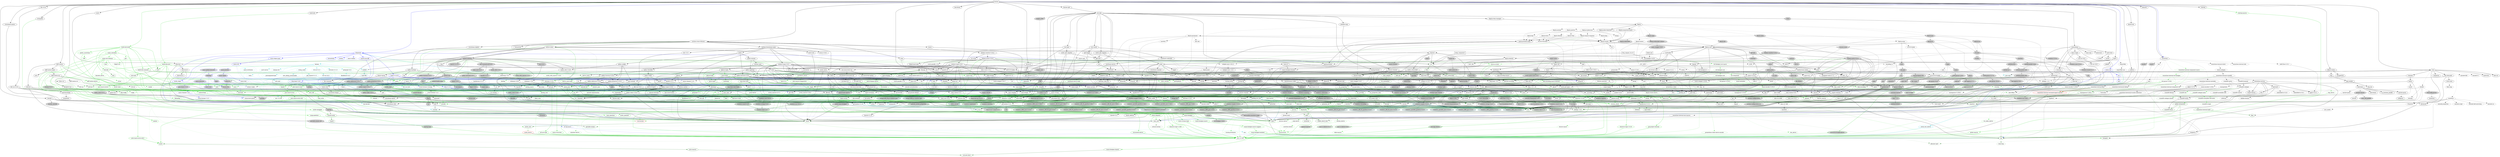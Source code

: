 digraph {
    0 [ label = "hermes" shape = box]
    1 [ label = "http_request_rte_01" shape = box]
    2 [ label = "failed_init" shape = box]
    3 [ label = "sleep_component" shape = box]
    4 [ label = "anyhow" color = darkgreen]
    5 [ label = "bip32" ]
    6 [ label = "bip39" ]
    7 [ label = "blake2b_simd" ]
    8 [ label = "blosc-src" ]
    9 [ label = "build-info" ]
    10 [ label = "build-info-build" color = green3]
    11 [ label = "cardano-blockchain-types" ]
    12 [ label = "cardano-chain-follower" ]
    13 [ label = "catalyst-types 0.0.6" ]
    14 [ label = "chrono" color = darkgreen]
    15 [ label = "chrono-tz" ]
    16 [ label = "clap" ]
    17 [ label = "console" ]
    18 [ label = "coset" ]
    19 [ label = "crossbeam-queue" ]
    20 [ label = "dashmap" ]
    21 [ label = "derive_more" color = darkgreen]
    22 [ label = "dirs 6.0.0" ]
    23 [ label = "ed25519-bip32" ]
    24 [ label = "ed25519-dalek" ]
    25 [ label = "hdf5-metno" ]
    26 [ label = "hermes-ipfs" ]
    27 [ label = "hex" ]
    28 [ label = "hex-literal" ]
    29 [ label = "hmac" ]
    30 [ label = "http-body-util" ]
    31 [ label = "httpmock" color = blue]
    32 [ label = "hyper 1.7.0" ]
    33 [ label = "hyper-util" ]
    34 [ label = "iana-time-zone" color = darkgreen]
    35 [ label = "jsonschema" ]
    36 [ label = "keyed-lock" ]
    37 [ label = "libsqlite3-sys" ]
    38 [ label = "libtest-mimic" ]
    39 [ label = "num-traits" color = darkgreen]
    40 [ label = "num_cpus" ]
    41 [ label = "once_cell" color = darkgreen]
    42 [ label = "orx-concurrent-vec" ]
    43 [ label = "paste" color = green3]
    44 [ label = "pbkdf2" ]
    45 [ label = "rand 0.9.2" ]
    46 [ label = "rayon" ]
    47 [ label = "regex" color = darkgreen]
    48 [ label = "reqwest" ]
    49 [ label = "rustls 0.23.31" ]
    50 [ label = "rusty_ulid" ]
    51 [ label = "saffron" ]
    52 [ label = "serde" color = darkgreen]
    53 [ label = "serde_json" color = darkgreen]
    54 [ label = "serial_test" color = blue]
    55 [ label = "sha2" ]
    56 [ label = "stringzilla" ]
    57 [ label = "temp-dir" ]
    58 [ label = "thiserror 2.0.16" color = darkgreen]
    59 [ label = "tokio" ]
    60 [ label = "tokio-rustls 0.26.2" ]
    61 [ label = "tracing" ]
    62 [ label = "tracing-subscriber" ]
    63 [ label = "traitreg" ]
    64 [ label = "url" color = darkgreen]
    65 [ label = "usvg" ]
    66 [ label = "uuid" ]
    67 [ label = "wasmtime" ]
    68 [ label = "webpki-roots 1.0.2" ]
    69 [ label = "x509-cert" ]
    70 [ label = "wit-bindgen 0.43.0" ]
    71 [ label = "bs58" ]
    72 [ label = "k256" style = dashed]
    73 [ label = "rand_core 0.6.4" ]
    74 [ label = "ripemd" ]
    75 [ label = "secp256k1" style = dashed]
    76 [ label = "subtle" ]
    77 [ label = "zeroize" ]
    78 [ label = "bitcoin_hashes" ]
    79 [ label = "unicode-normalization" style = dashed]
    80 [ label = "arrayref" ]
    81 [ label = "arrayvec" ]
    82 [ label = "constant_time_eq" ]
    83 [ label = "cc" color = green3]
    84 [ label = "libz-sys" color = darkgreen, style = dashed]
    85 [ label = "lz4-sys" style = dashed]
    86 [ label = "zstd-sys" color = darkgreen]
    87 [ label = "bincode" color = darkgreen]
    88 [ label = "build-info-common" color = darkgreen]
    89 [ label = "build-info-proc" color = green3]
    90 [ label = "base64 0.22.1" color = darkgreen]
    91 [ label = "cargo_metadata" color = green3]
    92 [ label = "git2" color = green3, style = dashed]
    93 [ label = "glob" color = green3]
    94 [ label = "pretty_assertions" color = green3]
    95 [ label = "rustc_version" color = green3]
    96 [ label = "zstd" color = darkgreen]
    97 [ label = "catalyst-types 0.0.5" ]
    98 [ label = "cbork-utils" ]
    99 [ label = "dirs 5.0.1" ]
    100 [ label = "minicbor" ]
    101 [ label = "num-bigint" color = darkgreen]
    102 [ label = "ouroboros" ]
    103 [ label = "pallas" ]
    104 [ label = "strum 0.26.3" ]
    105 [ label = "async-trait" color = green3]
    106 [ label = "cpu-time" ]
    107 [ label = "crossbeam-channel" ]
    108 [ label = "crossbeam-epoch" ]
    109 [ label = "crossbeam-skiplist" ]
    110 [ label = "futures" ]
    111 [ label = "hickory-resolver 0.24.4" ]
    112 [ label = "http 1.3.1" ]
    113 [ label = "humantime" ]
    114 [ label = "logcall" color = green3]
    115 [ label = "memx" ]
    116 [ label = "mithril-client" ]
    117 [ label = "moka" ]
    118 [ label = "pallas-crypto 0.33.0" ]
    119 [ label = "pallas-hardano" ]
    120 [ label = "tar" ]
    121 [ label = "thiserror 1.0.69" color = darkgreen]
    122 [ label = "tracing-log" ]
    123 [ label = "ureq" ]
    124 [ label = "base64-url" ]
    125 [ label = "displaydoc" color = green3]
    126 [ label = "fluent-uri" ]
    127 [ label = "fmmap" ]
    128 [ label = "strum 0.27.2" ]
    129 [ label = "js-sys" color = darkgreen]
    130 [ label = "wasm-bindgen" color = darkgreen]
    131 [ label = "windows-link 0.2.0" color = darkgreen, style = filled, fillcolor = lightgrey]
    132 [ label = "phf" ]
    133 [ label = "clap_builder" ]
    134 [ label = "clap_derive" color = green3, style = dashed]
    135 [ label = "encode_unicode" style = filled, fillcolor = lightgrey]
    136 [ label = "libc" color = darkgreen]
    137 [ label = "unicode-width" style = dashed]
    138 [ label = "windows-sys 0.61.0" color = darkgreen, style = filled, fillcolor = lightgrey]
    139 [ label = "ciborium" ]
    140 [ label = "ciborium-io" ]
    141 [ label = "crossbeam-utils" ]
    142 [ label = "cfg-if" color = darkgreen]
    143 [ label = "hashbrown 0.14.5" ]
    144 [ label = "lock_api" color = turquoise4]
    145 [ label = "parking_lot_core" color = turquoise4]
    146 [ label = "derive_more-impl" color = green3]
    147 [ label = "dirs-sys 0.5.0" ]
    148 [ label = "cryptoxide" ]
    149 [ label = "curve25519-dalek" ]
    150 [ label = "ed25519" ]
    151 [ label = "bitflags 2.9.4" color = darkgreen]
    152 [ label = "hdf5-metno-derive" color = green3]
    153 [ label = "hdf5-metno-sys" ]
    154 [ label = "hdf5-metno-types" ]
    155 [ label = "lazy_static" ]
    156 [ label = "ndarray" ]
    157 [ label = "ipld-core" ]
    158 [ label = "rust-ipfs" ]
    159 [ label = "digest 0.10.7" ]
    160 [ label = "bytes" color = darkgreen]
    161 [ label = "futures-core" ]
    162 [ label = "http-body 1.0.1" ]
    163 [ label = "pin-project-lite" ]
    164 [ label = "assert-json-diff" color = blue]
    165 [ label = "async-object-pool" color = blue]
    166 [ label = "async-std" color = blue]
    167 [ label = "base64 0.21.7" ]
    168 [ label = "basic-cookies" color = blue, style = dashed]
    169 [ label = "form_urlencoded" color = darkgreen]
    170 [ label = "futures-util" ]
    171 [ label = "hyper 0.14.32" color = blue]
    172 [ label = "levenshtein" color = blue]
    173 [ label = "log" color = darkgreen]
    174 [ label = "serde_regex" color = blue]
    175 [ label = "similar" color = blue]
    176 [ label = "atomic-waker" style = dashed]
    177 [ label = "futures-channel" ]
    178 [ label = "h2" style = dashed]
    179 [ label = "httparse" ]
    180 [ label = "httpdate" ]
    181 [ label = "itoa" color = darkgreen]
    182 [ label = "pin-utils" ]
    183 [ label = "smallvec" color = darkgreen]
    184 [ label = "want" ]
    185 [ label = "ipnet" ]
    186 [ label = "percent-encoding" color = darkgreen]
    187 [ label = "socket2 0.6.0" style = dashed]
    188 [ label = "system-configuration" style = "dashed,filled", fillcolor = lightgrey]
    189 [ label = "tower-service" ]
    190 [ label = "windows-registry" style = "dashed,filled", fillcolor = lightgrey]
    191 [ label = "android_system_properties" color = darkgreen, style = filled, fillcolor = lightgrey]
    192 [ label = "core-foundation-sys" color = darkgreen, style = filled, fillcolor = lightgrey]
    193 [ label = "iana-time-zone-haiku" color = darkgreen, style = filled, fillcolor = lightgrey]
    194 [ label = "windows-core 0.62.0" color = darkgreen, style = filled, fillcolor = lightgrey]
    195 [ label = "ahash" ]
    196 [ label = "bytecount" ]
    197 [ label = "email_address" ]
    198 [ label = "fancy-regex" ]
    199 [ label = "fraction" ]
    200 [ label = "idna" color = darkgreen]
    201 [ label = "num-cmp" ]
    202 [ label = "referencing" ]
    203 [ label = "regex-syntax" color = darkgreen]
    204 [ label = "uuid-simd" ]
    205 [ label = "parking_lot" color = turquoise4]
    206 [ label = "pkg-config" color = green3]
    207 [ label = "vcpkg" color = green3, style = dashed]
    208 [ label = "anstream" ]
    209 [ label = "anstyle" ]
    210 [ label = "escape8259" ]
    211 [ label = "autocfg" color = green3]
    212 [ label = "hermit-abi" style = filled, fillcolor = lightgrey]
    213 [ label = "critical-section" color = darkgreen, style = dashed]
    214 [ label = "portable-atomic" color = darkgreen]
    215 [ label = "orx-concurrent-option" ]
    216 [ label = "orx-fixed-vec" ]
    217 [ label = "orx-pinned-concurrent-col" ]
    218 [ label = "orx-pinned-vec" ]
    219 [ label = "orx-pseudo-default" ]
    220 [ label = "orx-split-vec" ]
    221 [ label = "rand_chacha 0.9.0" style = dashed]
    222 [ label = "rand_core 0.9.3" ]
    223 [ label = "either" color = darkgreen]
    224 [ label = "rayon-core" ]
    225 [ label = "aho-corasick" color = darkgreen, style = dashed]
    226 [ label = "memchr" color = darkgreen]
    227 [ label = "regex-automata" color = darkgreen]
    228 [ label = "encoding_rs" style = dashed]
    229 [ label = "hyper-rustls" style = "dashed,filled", fillcolor = lightgrey]
    230 [ label = "hyper-tls" style = "dashed,filled", fillcolor = lightgrey]
    231 [ label = "mime" style = "dashed,filled", fillcolor = lightgrey]
    232 [ label = "native-tls" style = "dashed,filled", fillcolor = lightgrey]
    233 [ label = "quinn" style = "dashed,filled", fillcolor = lightgrey]
    234 [ label = "rustls-native-certs 0.8.1" style = "dashed,filled", fillcolor = lightgrey]
    235 [ label = "rustls-pki-types" ]
    236 [ label = "serde_urlencoded" ]
    237 [ label = "sync_wrapper" ]
    238 [ label = "tokio-native-tls" style = "dashed,filled", fillcolor = lightgrey]
    239 [ label = "tokio-util" ]
    240 [ label = "tower" style = filled, fillcolor = lightgrey]
    241 [ label = "tower-http" style = filled, fillcolor = lightgrey]
    242 [ label = "wasm-bindgen-futures" ]
    243 [ label = "wasm-streams" style = "dashed,filled", fillcolor = lightgrey]
    244 [ label = "web-sys" style = filled, fillcolor = lightgrey]
    245 [ label = "brotli" style = dashed]
    246 [ label = "brotli-decompressor" style = dashed]
    247 [ label = "ring" style = dashed]
    248 [ label = "rustls-webpki 0.103.6" ]
    249 [ label = "zlib-rs" style = dashed]
    250 [ label = "rand 0.8.5" ]
    251 [ label = "time" style = dashed]
    252 [ label = "nom 5.1.3" ]
    253 [ label = "serde_core" color = darkgreen]
    254 [ label = "serde_derive" color = red]
    255 [ label = "ryu" color = darkgreen]
    256 [ label = "fslock" color = blue, style = dashed]
    257 [ label = "scc" color = blue]
    258 [ label = "serial_test_derive" color = turquoise3]
    259 [ label = "cpufeatures" style = filled, fillcolor = lightgrey]
    260 [ label = "thiserror-impl 2.0.16" color = green3]
    261 [ label = "backtrace" style = filled, fillcolor = lightgrey]
    262 [ label = "io-uring" style = filled, fillcolor = lightgrey]
    263 [ label = "mio" ]
    264 [ label = "signal-hook-registry" style = "dashed,filled", fillcolor = lightgrey]
    265 [ label = "slab" ]
    266 [ label = "tokio-macros" color = green3, style = dashed]
    267 [ label = "windows-sys 0.59.0" style = filled, fillcolor = lightgrey]
    268 [ label = "tracing-attributes" color = green3, style = dashed]
    269 [ label = "tracing-core" ]
    270 [ label = "matchers" style = dashed]
    271 [ label = "nu-ansi-term" style = dashed]
    272 [ label = "sharded-slab" style = dashed]
    273 [ label = "thread_local" style = dashed]
    274 [ label = "tracing-serde" style = dashed]
    275 [ label = "traitreg-macros" color = green3]
    276 [ label = "data-url" ]
    277 [ label = "flate2" ]
    278 [ label = "fontdb" style = dashed]
    279 [ label = "imagesize" ]
    280 [ label = "kurbo" ]
    281 [ label = "pico-args" color = turquoise4]
    282 [ label = "roxmltree" ]
    283 [ label = "rustybuzz" style = dashed]
    284 [ label = "simplecss" ]
    285 [ label = "siphasher" color = turquoise4]
    286 [ label = "strict-num" ]
    287 [ label = "svgtypes" ]
    288 [ label = "tiny-skia-path" ]
    289 [ label = "unicode-bidi" style = dashed]
    290 [ label = "unicode-script" style = dashed]
    291 [ label = "unicode-vo" style = dashed]
    292 [ label = "xmlwriter" ]
    293 [ label = "getrandom 0.3.3" color = darkgreen, style = dashed]
    294 [ label = "addr2line 0.25.1" style = dashed]
    295 [ label = "bumpalo" color = darkgreen]
    296 [ label = "gimli 0.32.3" ]
    297 [ label = "hashbrown 0.15.5" color = darkgreen]
    298 [ label = "indexmap 2.11.3" color = darkgreen]
    299 [ label = "mach2" style = "dashed,filled", fillcolor = lightgrey]
    300 [ label = "memfd" style = "dashed,filled", fillcolor = lightgrey]
    301 [ label = "object 0.37.3" ]
    302 [ label = "postcard" ]
    303 [ label = "pulley-interpreter" color = darkgreen]
    304 [ label = "rustix 1.1.2" color = darkgreen, style = filled, fillcolor = lightgrey]
    305 [ label = "semver" color = darkgreen]
    306 [ label = "target-lexicon" ]
    307 [ label = "wasmparser 0.236.1" color = darkgreen]
    308 [ label = "wasmtime-environ" ]
    309 [ label = "wasmtime-internal-asm-macros" style = dashed]
    310 [ label = "wasmtime-internal-component-macro" color = green3, style = dashed]
    311 [ label = "wasmtime-internal-component-util" color = darkgreen, style = dashed]
    312 [ label = "wasmtime-internal-cranelift" style = dashed]
    313 [ label = "wasmtime-internal-fiber" style = dashed]
    314 [ label = "wasmtime-internal-jit-debug" style = dashed]
    315 [ label = "wasmtime-internal-jit-icache-coherence" style = dashed]
    316 [ label = "wasmtime-internal-math" color = darkgreen]
    317 [ label = "wasmtime-internal-slab" style = dashed]
    318 [ label = "wasmtime-internal-unwinder" style = dashed]
    319 [ label = "wasmtime-internal-versioned-export-macros" color = red]
    320 [ label = "wasmtime-internal-winch" style = dashed]
    321 [ label = "wat" style = dashed]
    322 [ label = "windows-sys 0.60.2" style = filled, fillcolor = lightgrey]
    323 [ label = "const-oid" ]
    324 [ label = "der" ]
    325 [ label = "spki" ]
    326 [ label = "tls_codec" style = dashed]
    327 [ label = "wit-bindgen-rt" ]
    328 [ label = "wit-bindgen-rust-macro" color = green3, style = dashed]
    329 [ label = "tinyvec" ]
    330 [ label = "ecdsa" style = dashed]
    331 [ label = "elliptic-curve" style = dashed]
    332 [ label = "signature" ]
    333 [ label = "getrandom 0.2.16" color = turquoise4]
    334 [ label = "secp256k1-sys" style = dashed]
    335 [ label = "zeroize_derive" color = green3, style = dashed]
    336 [ label = "bitcoin-internals" ]
    337 [ label = "hex-conservative" ]
    338 [ label = "find-msvc-tools" color = green3]
    339 [ label = "jobserver" color = green3, style = dashed]
    340 [ label = "shlex" color = green3]
    341 [ label = "bincode_derive" color = green3, style = dashed]
    342 [ label = "unty" color = darkgreen]
    343 [ label = "proc-macro-error2" color = green3]
    344 [ label = "proc-macro2" color = darkgreen]
    345 [ label = "quote" color = darkgreen]
    346 [ label = "syn 2.0.106" color = darkgreen]
    347 [ label = "camino" color = green3]
    348 [ label = "cargo-platform" color = green3]
    349 [ label = "cargo-util-schemas" color = green3]
    350 [ label = "libgit2-sys" color = green3, style = dashed]
    351 [ label = "diff" color = green3]
    352 [ label = "yansi" color = green3]
    353 [ label = "zstd-safe" color = darkgreen]
    354 [ label = "dirs-sys 0.4.1" ]
    355 [ label = "half" ]
    356 [ label = "minicbor-derive" color = green3, style = dashed]
    357 [ label = "num-integer" color = darkgreen]
    358 [ label = "aliasable" ]
    359 [ label = "ouroboros_macro" color = green3]
    360 [ label = "static_assertions" ]
    361 [ label = "pallas-addresses 0.33.0" ]
    362 [ label = "pallas-codec 0.33.0" ]
    363 [ label = "pallas-configs" ]
    364 [ label = "pallas-network 0.33.0" ]
    365 [ label = "pallas-primitives 0.33.0" ]
    366 [ label = "pallas-traverse 0.33.0" ]
    367 [ label = "pallas-txbuilder" ]
    368 [ label = "pallas-utxorpc" ]
    369 [ label = "strum_macros 0.26.4" color = green3, style = dashed]
    370 [ label = "winapi" color = turquoise4, style = filled, fillcolor = lightgrey]
    371 [ label = "futures-executor" style = dashed]
    372 [ label = "futures-io" ]
    373 [ label = "futures-sink" ]
    374 [ label = "futures-task" ]
    375 [ label = "hickory-proto 0.24.4" ]
    376 [ label = "ipconfig" style = "dashed,filled", fillcolor = lightgrey]
    377 [ label = "lru-cache" ]
    378 [ label = "resolv-conf" style = dashed]
    379 [ label = "rustls 0.21.12" style = dashed]
    380 [ label = "tokio-rustls 0.24.1" style = dashed]
    381 [ label = "fnv" color = darkgreen]
    382 [ label = "proc-macro-error" color = green3]
    383 [ label = "async-recursion" color = green3]
    384 [ label = "flume" style = dashed]
    385 [ label = "mithril-common" style = filled, fillcolor = lightgrey]
    386 [ label = "slog" ]
    387 [ label = "loom" style = filled, fillcolor = lightgrey]
    388 [ label = "tagptr" ]
    389 [ label = "binary-layout" ]
    390 [ label = "tap" ]
    391 [ label = "filetime" ]
    392 [ label = "xattr" style = "dashed,filled", fillcolor = lightgrey]
    393 [ label = "thiserror-impl 1.0.69" color = green3]
    394 [ label = "rustls-native-certs 0.7.3" style = dashed]
    395 [ label = "webpki-roots 0.26.11" style = dashed]
    396 [ label = "borrow-or-share" ]
    397 [ label = "ref-cast" ]
    398 [ label = "byteorder" ]
    399 [ label = "enum_dispatch" color = green3]
    400 [ label = "fs4" style = dashed]
    401 [ label = "memmap2" ]
    402 [ label = "parse-display" ]
    403 [ label = "strum_macros 0.27.2" color = green3, style = dashed]
    404 [ label = "rustversion" color = red]
    405 [ label = "wasm-bindgen-macro" color = green3]
    406 [ label = "wasm-bindgen-shared" color = darkgreen]
    407 [ label = "phf_shared 0.12.1" ]
    408 [ label = "clap_lex" ]
    409 [ label = "strsim" color = darkgreen, style = dashed]
    410 [ label = "heck 0.5.0" color = green3]
    411 [ label = "ciborium-ll" ]
    412 [ label = "scopeguard" color = turquoise4]
    413 [ label = "redox_syscall" color = turquoise4, style = filled, fillcolor = lightgrey]
    414 [ label = "windows-targets 0.52.6" color = turquoise4, style = filled, fillcolor = lightgrey]
    415 [ label = "convert_case" color = green3, style = dashed]
    416 [ label = "unicode-xid" color = green3]
    417 [ label = "option-ext" ]
    418 [ label = "redox_users 0.5.2" style = filled, fillcolor = lightgrey]
    419 [ label = "curve25519-dalek-derive" color = green3, style = filled, fillcolor = lightgrey]
    420 [ label = "fiat-crypto" style = filled, fillcolor = lightgrey]
    421 [ label = "pkcs8" style = dashed]
    422 [ label = "proc-macro-crate" color = green3]
    423 [ label = "hdf5-metno-src" style = dashed]
    424 [ label = "libloading" color = green3]
    425 [ label = "winreg 0.52.0" color = green3, style = filled, fillcolor = lightgrey]
    426 [ label = "ascii" ]
    427 [ label = "matrixmultiply" ]
    428 [ label = "num-complex" ]
    429 [ label = "portable-atomic-util" style = filled, fillcolor = lightgrey]
    430 [ label = "rawpointer" ]
    431 [ label = "cid" ]
    432 [ label = "serde_bytes" ]
    433 [ label = "async-rt" ]
    434 [ label = "async-stream" ]
    435 [ label = "asynchronous-codec" ]
    436 [ label = "fs2" style = filled, fillcolor = lightgrey]
    437 [ label = "futures-timeout" ]
    438 [ label = "futures-timer" ]
    439 [ label = "hickory-resolver 0.25.2" style = filled, fillcolor = lightgrey]
    440 [ label = "hkdf" style = dashed]
    441 [ label = "idb" style = filled, fillcolor = lightgrey]
    442 [ label = "ipld-dagpb" ]
    443 [ label = "libp2p" ]
    444 [ label = "libp2p-allow-block-list" ]
    445 [ label = "libp2p-connection-limits" ]
    446 [ label = "libp2p-relay-manager" ]
    447 [ label = "multibase" ]
    448 [ label = "multihash" ]
    449 [ label = "multihash-codetable" ]
    450 [ label = "multihash-derive" ]
    451 [ label = "p256" style = dashed]
    452 [ label = "pem" style = dashed]
    453 [ label = "pollable-map" ]
    454 [ label = "quick-protobuf" ]
    455 [ label = "quick-protobuf-codec" ]
    456 [ label = "rand_chacha 0.3.1" ]
    457 [ label = "rcgen" style = "dashed,filled", fillcolor = lightgrey]
    458 [ label = "rlimit" style = filled, fillcolor = lightgrey]
    459 [ label = "rust-ipns" ]
    460 [ label = "rust-unixfs" ]
    461 [ label = "sec1" style = dashed]
    462 [ label = "send_wrapper 0.6.0" style = filled, fillcolor = lightgrey]
    463 [ label = "serde-wasm-bindgen" style = filled, fillcolor = lightgrey]
    464 [ label = "serde_ipld_dagcbor" ]
    465 [ label = "serde_ipld_dagjson" ]
    466 [ label = "simple_x509" style = "dashed,filled", fillcolor = lightgrey]
    467 [ label = "tokio-stream" ]
    468 [ label = "tracing-futures" ]
    469 [ label = "unsigned-varint 0.8.0" ]
    470 [ label = "web-time" ]
    471 [ label = "block-buffer" style = dashed]
    472 [ label = "crypto-common" ]
    473 [ label = "async-attributes" color = turquoise3, style = dashed]
    474 [ label = "async-channel 1.9.0" color = blue, style = dashed]
    475 [ label = "async-global-executor" color = blue, style = "dashed,filled", fillcolor = lightgrey]
    476 [ label = "async-io" style = "dashed,filled", fillcolor = lightgrey]
    477 [ label = "async-lock" color = blue, style = dashed]
    478 [ label = "async-process" color = blue, style = "dashed,filled", fillcolor = lightgrey]
    479 [ label = "futures-lite" style = "dashed,filled", fillcolor = lightgrey]
    480 [ label = "gloo-timers 0.3.0" color = blue, style = "dashed,filled", fillcolor = lightgrey]
    481 [ label = "kv-log-macro" color = blue, style = dashed]
    482 [ label = "lalrpop" color = turquoise3, style = dashed]
    483 [ label = "lalrpop-util" color = steelblue, style = dashed]
    484 [ label = "futures-macro" color = green3, style = dashed]
    485 [ label = "http 0.2.12" color = blue]
    486 [ label = "http-body 0.4.6" color = blue]
    487 [ label = "socket2 0.5.10" ]
    488 [ label = "value-bag" color = darkgreen, style = dashed]
    489 [ label = "try-lock" ]
    490 [ label = "core-foundation 0.9.4" style = "dashed,filled", fillcolor = lightgrey]
    491 [ label = "system-configuration-sys" style = "dashed,filled", fillcolor = lightgrey]
    492 [ label = "windows-link 0.1.3" color = darkgreen, style = filled, fillcolor = lightgrey]
    493 [ label = "windows-result 0.3.4" style = filled, fillcolor = lightgrey]
    494 [ label = "windows-strings 0.4.2" style = filled, fillcolor = lightgrey]
    495 [ label = "windows-implement" color = green3, style = filled, fillcolor = lightgrey]
    496 [ label = "windows-interface" color = green3, style = filled, fillcolor = lightgrey]
    497 [ label = "windows-result 0.4.0" color = darkgreen, style = filled, fillcolor = lightgrey]
    498 [ label = "windows-strings 0.5.0" color = darkgreen, style = filled, fillcolor = lightgrey]
    499 [ label = "version_check" color = green3]
    500 [ label = "zerocopy" ]
    501 [ label = "bit-set 0.8.0" ]
    502 [ label = "num" ]
    503 [ label = "idna_adapter" color = darkgreen]
    504 [ label = "utf8_iter" color = darkgreen]
    505 [ label = "outref" ]
    506 [ label = "vsimd" ]
    507 [ label = "anstyle-parse" ]
    508 [ label = "anstyle-query" style = dashed]
    509 [ label = "anstyle-wincon" style = "dashed,filled", fillcolor = lightgrey]
    510 [ label = "colorchoice" ]
    511 [ label = "is_terminal_polyfill" ]
    512 [ label = "utf8parse" ]
    513 [ label = "orx-concurrent-iter" ]
    514 [ label = "orx-iterable" ]
    515 [ label = "ppv-lite86" ]
    516 [ label = "crossbeam-deque" ]
    517 [ label = "openssl" style = "dashed,filled", fillcolor = lightgrey]
    518 [ label = "openssl-probe" style = "dashed,filled", fillcolor = lightgrey]
    519 [ label = "openssl-sys" style = "dashed,filled", fillcolor = lightgrey]
    520 [ label = "schannel" style = "dashed,filled", fillcolor = lightgrey]
    521 [ label = "security-framework 2.11.1" style = "dashed,filled", fillcolor = lightgrey]
    522 [ label = "security-framework-sys" style = "dashed,filled", fillcolor = lightgrey]
    523 [ label = "tempfile" color = darkgreen]
    524 [ label = "cfg_aliases" color = green3, style = "dashed,filled", fillcolor = lightgrey]
    525 [ label = "quinn-proto" style = "dashed,filled", fillcolor = lightgrey]
    526 [ label = "quinn-udp" style = "dashed,filled", fillcolor = lightgrey]
    527 [ label = "rustc-hash" style = dashed]
    528 [ label = "security-framework 3.4.0" style = "dashed,filled", fillcolor = lightgrey]
    529 [ label = "tower-layer" ]
    530 [ label = "iri-string" style = "dashed,filled", fillcolor = lightgrey]
    531 [ label = "alloc-no-stdlib" style = dashed]
    532 [ label = "alloc-stdlib" style = dashed]
    533 [ label = "untrusted" ]
    534 [ label = "windows-sys 0.52.0" style = filled, fillcolor = lightgrey]
    535 [ label = "deranged" style = dashed]
    536 [ label = "num-conv" color = darkgreen, style = dashed]
    537 [ label = "powerfmt" style = dashed]
    538 [ label = "time-core" color = darkgreen, style = dashed]
    539 [ label = "time-macros" color = green3, style = dashed]
    540 [ label = "sdd" color = blue]
    541 [ label = "addr2line 0.24.2" style = filled, fillcolor = lightgrey]
    542 [ label = "miniz_oxide" ]
    543 [ label = "object 0.36.7" style = filled, fillcolor = lightgrey]
    544 [ label = "rustc-demangle" style = filled, fillcolor = lightgrey]
    545 [ label = "wasi 0.11.1+wasi-snapshot-preview1" color = turquoise4, style = filled, fillcolor = lightgrey]
    546 [ label = "valuable" style = "dashed,filled", fillcolor = lightgrey]
    547 [ label = "crc32fast" ]
    548 [ label = "fontconfig-parser" style = "dashed,filled", fillcolor = lightgrey]
    549 [ label = "slotmap" style = dashed]
    550 [ label = "ttf-parser" style = dashed]
    551 [ label = "euclid" style = dashed]
    552 [ label = "bytemuck" ]
    553 [ label = "core_maths" style = dashed]
    554 [ label = "unicode-bidi-mirroring" style = dashed]
    555 [ label = "unicode-ccc" style = dashed]
    556 [ label = "unicode-properties" style = dashed]
    557 [ label = "float-cmp" style = dashed]
    558 [ label = "r-efi" color = darkgreen, style = "dashed,filled", fillcolor = lightgrey]
    559 [ label = "wasi 0.14.7+wasi-0.2.4" color = darkgreen, style = "dashed,filled", fillcolor = lightgrey]
    560 [ label = "allocator-api2" color = darkgreen, style = dashed]
    561 [ label = "fallible-iterator" style = dashed]
    562 [ label = "stable_deref_trait" color = darkgreen]
    563 [ label = "equivalent" color = darkgreen]
    564 [ label = "foldhash" color = darkgreen, style = dashed]
    565 [ label = "cobs" ]
    566 [ label = "embedded-io 0.4.0" style = dashed]
    567 [ label = "embedded-io 0.6.1" style = dashed]
    568 [ label = "cranelift-bitset" color = darkgreen]
    569 [ label = "pulley-macros" color = green3]
    570 [ label = "errno" color = darkgreen, style = filled, fillcolor = lightgrey]
    571 [ label = "linux-raw-sys 0.11.0" color = darkgreen, style = filled, fillcolor = lightgrey]
    572 [ label = "cranelift-entity" ]
    573 [ label = "wasm-encoder 0.236.1" style = dashed]
    574 [ label = "wasmprinter" style = dashed]
    575 [ label = "wasmtime-internal-wit-bindgen" color = green3, style = dashed]
    576 [ label = "wit-parser 0.236.1" color = green3, style = dashed]
    577 [ label = "cranelift-codegen" style = dashed]
    578 [ label = "cranelift-control" style = dashed]
    579 [ label = "cranelift-frontend" style = dashed]
    580 [ label = "cranelift-native" style = dashed]
    581 [ label = "itertools 0.14.0" color = darkgreen]
    582 [ label = "libm" color = darkgreen]
    583 [ label = "winch-codegen" style = dashed]
    584 [ label = "wast" style = dashed]
    585 [ label = "windows-targets 0.53.3" color = darkgreen, style = filled, fillcolor = lightgrey]
    586 [ label = "der_derive" color = green3, style = dashed]
    587 [ label = "flagset" style = dashed]
    588 [ label = "pem-rfc7468" style = dashed]
    589 [ label = "base64ct" style = dashed]
    590 [ label = "tls_codec_derive" color = green3, style = dashed]
    591 [ label = "prettyplease" color = green3, style = dashed]
    592 [ label = "wit-bindgen-core" color = green3, style = dashed]
    593 [ label = "wit-bindgen-rust" color = green3, style = dashed]
    594 [ label = "tinyvec_macros" style = dashed]
    595 [ label = "rfc6979" style = dashed]
    596 [ label = "base16ct" style = dashed]
    597 [ label = "crypto-bigint" style = dashed]
    598 [ label = "ff" style = dashed]
    599 [ label = "generic-array" ]
    600 [ label = "group" style = dashed]
    601 [ label = "virtue" color = green3, style = dashed]
    602 [ label = "proc-macro-error-attr2" color = green3]
    603 [ label = "unicode-ident" color = darkgreen]
    604 [ label = "serde-untagged" color = green3]
    605 [ label = "serde-value" color = green3]
    606 [ label = "toml" color = green3]
    607 [ label = "redox_users 0.4.6" color = turquoise4, style = filled, fillcolor = lightgrey]
    608 [ label = "windows-sys 0.48.0" color = darkgreen, style = filled, fillcolor = lightgrey]
    609 [ label = "crunchy" color = turquoise4]
    610 [ label = "heck 0.4.1" color = green3]
    611 [ label = "proc-macro2-diagnostics" color = green3]
    612 [ label = "base58" ]
    613 [ label = "bech32 0.9.1" ]
    614 [ label = "crc" ]
    615 [ label = "num-rational" ]
    616 [ label = "serde_with 3.14.0" ]
    617 [ label = "itertools 0.13.0" color = darkgreen]
    618 [ label = "pallas-wallet" ]
    619 [ label = "pallas-applying" ]
    620 [ label = "prost-types" color = darkgreen]
    621 [ label = "utxorpc-spec" ]
    622 [ label = "winapi-i686-pc-windows-gnu" color = turquoise4, style = filled, fillcolor = lightgrey]
    623 [ label = "winapi-x86_64-pc-windows-gnu" color = turquoise4, style = filled, fillcolor = lightgrey]
    624 [ label = "data-encoding" color = darkgreen]
    625 [ label = "enum-as-inner" color = green3]
    626 [ label = "rustls-pemfile 1.0.4" style = dashed]
    627 [ label = "widestring" style = "dashed,filled", fillcolor = lightgrey]
    628 [ label = "winreg 0.50.0" style = "dashed,filled", fillcolor = lightgrey]
    629 [ label = "linked-hash-map" ]
    630 [ label = "rustls-webpki 0.101.7" style = dashed]
    631 [ label = "sct" style = dashed]
    632 [ label = "proc-macro-error-attr" color = green3]
    633 [ label = "syn 1.0.109" color = green3, style = dashed]
    634 [ label = "nanorand" style = dashed]
    635 [ label = "spin" style = dashed]
    636 [ label = "bech32 0.11.0" style = filled, fillcolor = lightgrey]
    637 [ label = "blake2 0.10.6" style = filled, fillcolor = lightgrey]
    638 [ label = "ckb-merkle-mountain-range" style = filled, fillcolor = lightgrey]
    639 [ label = "fixed" style = filled, fillcolor = lightgrey]
    640 [ label = "kes-summed-ed25519" style = filled, fillcolor = lightgrey]
    641 [ label = "mithril-build-script" color = green3, style = filled, fillcolor = lightgrey]
    642 [ label = "mithril-stm" style = filled, fillcolor = lightgrey]
    643 [ label = "nom 8.0.0" style = filled, fillcolor = lightgrey]
    644 [ label = "pallas-addresses 0.32.1" style = "dashed,filled", fillcolor = lightgrey]
    645 [ label = "pallas-codec 0.32.1" style = "dashed,filled", fillcolor = lightgrey]
    646 [ label = "pallas-network 0.32.1" style = "dashed,filled", fillcolor = lightgrey]
    647 [ label = "pallas-primitives 0.32.1" style = "dashed,filled", fillcolor = lightgrey]
    648 [ label = "pallas-traverse 0.32.1" style = "dashed,filled", fillcolor = lightgrey]
    649 [ label = "typetag" style = filled, fillcolor = lightgrey]
    650 [ label = "walkdir" color = turquoise4]
    651 [ label = "generator" style = filled, fillcolor = lightgrey]
    652 [ label = "scoped-tls" style = filled, fillcolor = lightgrey]
    653 [ label = "doc-comment" ]
    654 [ label = "libredox" color = turquoise4, style = filled, fillcolor = lightgrey]
    655 [ label = "rustls-pemfile 2.2.0" style = dashed]
    656 [ label = "ref-cast-impl" color = green3]
    657 [ label = "rustix 0.38.44" style = "dashed,filled", fillcolor = lightgrey]
    658 [ label = "parse-display-derive" color = green3]
    659 [ label = "wasm-bindgen-macro-support" color = green3]
    660 [ label = "windows_aarch64_gnullvm 0.52.6" color = turquoise4, style = filled, fillcolor = lightgrey]
    661 [ label = "windows_aarch64_msvc 0.52.6" color = turquoise4, style = filled, fillcolor = lightgrey]
    662 [ label = "windows_i686_gnu 0.52.6" color = turquoise4, style = filled, fillcolor = lightgrey]
    663 [ label = "windows_i686_gnullvm 0.52.6" color = turquoise4, style = filled, fillcolor = lightgrey]
    664 [ label = "windows_i686_msvc 0.52.6" color = turquoise4, style = filled, fillcolor = lightgrey]
    665 [ label = "windows_x86_64_gnu 0.52.6" color = turquoise4, style = filled, fillcolor = lightgrey]
    666 [ label = "windows_x86_64_gnullvm 0.52.6" color = turquoise4, style = filled, fillcolor = lightgrey]
    667 [ label = "windows_x86_64_msvc 0.52.6" color = turquoise4, style = filled, fillcolor = lightgrey]
    668 [ label = "unicode-segmentation" color = green3, style = dashed]
    669 [ label = "toml_edit" color = green3]
    670 [ label = "cmake" color = green3, style = dashed]
    671 [ label = "core2" ]
    672 [ label = "async-stream-impl" color = green3]
    673 [ label = "pin-project" ]
    674 [ label = "gloo-timers 0.2.6" style = dashed]
    675 [ label = "send_wrapper 0.4.0" style = dashed]
    676 [ label = "hickory-proto 0.25.2" style = filled, fillcolor = lightgrey]
    677 [ label = "libp2p-autonat" style = dashed]
    678 [ label = "libp2p-core" ]
    679 [ label = "libp2p-dcutr" style = dashed]
    680 [ label = "libp2p-dns" style = "dashed,filled", fillcolor = lightgrey]
    681 [ label = "libp2p-gossipsub" style = dashed]
    682 [ label = "libp2p-identify" style = dashed]
    683 [ label = "libp2p-identity" ]
    684 [ label = "libp2p-kad" style = dashed]
    685 [ label = "libp2p-mdns" style = "dashed,filled", fillcolor = lightgrey]
    686 [ label = "libp2p-metrics" style = dashed]
    687 [ label = "libp2p-noise" style = dashed]
    688 [ label = "libp2p-ping" style = dashed]
    689 [ label = "libp2p-pnet" style = dashed]
    690 [ label = "libp2p-quic" style = "dashed,filled", fillcolor = lightgrey]
    691 [ label = "libp2p-relay" style = dashed]
    692 [ label = "libp2p-rendezvous" style = dashed]
    693 [ label = "libp2p-request-response" style = dashed]
    694 [ label = "libp2p-swarm" ]
    695 [ label = "libp2p-tcp" style = "dashed,filled", fillcolor = lightgrey]
    696 [ label = "libp2p-tls" style = "dashed,filled", fillcolor = lightgrey]
    697 [ label = "libp2p-upnp" style = "dashed,filled", fillcolor = lightgrey]
    698 [ label = "libp2p-websocket" style = "dashed,filled", fillcolor = lightgrey]
    699 [ label = "libp2p-websocket-websys" style = "dashed,filled", fillcolor = lightgrey]
    700 [ label = "libp2p-yamux" style = dashed]
    701 [ label = "multiaddr" ]
    702 [ label = "rw-stream-sink" ]
    703 [ label = "base-x" ]
    704 [ label = "data-encoding-macro" ]
    705 [ label = "blake2s_simd" style = dashed]
    706 [ label = "blake3" style = dashed]
    707 [ label = "sha1" style = dashed]
    708 [ label = "sha3" style = dashed]
    709 [ label = "strobe-rs" style = dashed]
    710 [ label = "multihash-derive-impl" color = green3]
    711 [ label = "primeorder" style = dashed]
    712 [ label = "x509-parser 0.16.0" style = "dashed,filled", fillcolor = lightgrey]
    713 [ label = "yasna" style = "dashed,filled", fillcolor = lightgrey]
    714 [ label = "cbor4ii 0.2.14" ]
    715 [ label = "simple_asn1" style = "dashed,filled", fillcolor = lightgrey]
    716 [ label = "typenum" ]
    717 [ label = "concurrent-queue" style = dashed]
    718 [ label = "event-listener 2.5.3" color = blue, style = dashed]
    719 [ label = "async-channel 2.5.0" style = dashed]
    720 [ label = "async-executor" color = blue, style = "dashed,filled", fillcolor = lightgrey]
    721 [ label = "blocking" color = blue, style = "dashed,filled", fillcolor = lightgrey]
    722 [ label = "parking" style = "dashed,filled", fillcolor = lightgrey]
    723 [ label = "polling" style = "dashed,filled", fillcolor = lightgrey]
    724 [ label = "event-listener 5.4.1" style = dashed]
    725 [ label = "event-listener-strategy" style = dashed]
    726 [ label = "async-signal" color = blue, style = "dashed,filled", fillcolor = lightgrey]
    727 [ label = "async-task" color = blue, style = "dashed,filled", fillcolor = lightgrey]
    728 [ label = "fastrand" color = darkgreen]
    729 [ label = "ascii-canvas" color = turquoise3, style = dashed]
    730 [ label = "bit-set 0.5.3" color = turquoise3, style = dashed]
    731 [ label = "ena" color = turquoise3, style = dashed]
    732 [ label = "itertools 0.11.0" color = turquoise3, style = dashed]
    733 [ label = "petgraph 0.6.5" color = turquoise3, style = dashed]
    734 [ label = "string_cache" color = turquoise3, style = dashed]
    735 [ label = "term" color = turquoise3, style = dashed]
    736 [ label = "tiny-keccak" color = turquoise3, style = dashed]
    737 [ label = "zerocopy-derive" color = green3, style = filled, fillcolor = lightgrey]
    738 [ label = "bit-vec 0.8.0" ]
    739 [ label = "num-iter" ]
    740 [ label = "icu_normalizer" color = darkgreen]
    741 [ label = "icu_properties" color = darkgreen]
    742 [ label = "once_cell_polyfill" style = "dashed,filled", fillcolor = lightgrey]
    743 [ label = "orx-self-or" ]
    744 [ label = "foreign-types" style = "dashed,filled", fillcolor = lightgrey]
    745 [ label = "openssl-macros" color = green3, style = "dashed,filled", fillcolor = lightgrey]
    746 [ label = "lru-slab" style = "dashed,filled", fillcolor = lightgrey]
    747 [ label = "core-foundation 0.10.1" style = "dashed,filled", fillcolor = lightgrey]
    748 [ label = "gimli 0.31.1" style = filled, fillcolor = lightgrey]
    749 [ label = "adler2" ]
    750 [ label = "wasip2" color = darkgreen, style = "dashed,filled", fillcolor = lightgrey]
    751 [ label = "leb128fmt" color = darkgreen, style = dashed]
    752 [ label = "termcolor" style = dashed]
    753 [ label = "id-arena" color = green3, style = dashed]
    754 [ label = "cranelift-assembler-x64" style = dashed]
    755 [ label = "cranelift-bforest" style = dashed]
    756 [ label = "cranelift-codegen-meta" color = green3, style = dashed]
    757 [ label = "cranelift-codegen-shared" color = darkgreen, style = dashed]
    758 [ label = "cranelift-isle" color = green3, style = dashed]
    759 [ label = "regalloc2" style = dashed]
    760 [ label = "arbitrary" style = dashed]
    761 [ label = "wasm-encoder 0.239.0" style = dashed]
    762 [ label = "windows_aarch64_gnullvm 0.53.0" color = darkgreen, style = filled, fillcolor = lightgrey]
    763 [ label = "windows_aarch64_msvc 0.53.0" color = darkgreen, style = filled, fillcolor = lightgrey]
    764 [ label = "windows_i686_gnu 0.53.0" color = darkgreen, style = filled, fillcolor = lightgrey]
    765 [ label = "windows_i686_gnullvm 0.53.0" color = darkgreen, style = filled, fillcolor = lightgrey]
    766 [ label = "windows_i686_msvc 0.53.0" color = darkgreen, style = filled, fillcolor = lightgrey]
    767 [ label = "windows_x86_64_gnu 0.53.0" color = darkgreen, style = filled, fillcolor = lightgrey]
    768 [ label = "windows_x86_64_gnullvm 0.53.0" color = darkgreen, style = filled, fillcolor = lightgrey]
    769 [ label = "windows_x86_64_msvc 0.53.0" color = darkgreen, style = filled, fillcolor = lightgrey]
    770 [ label = "wit-parser 0.235.0" color = green3, style = dashed]
    771 [ label = "wasm-metadata" color = green3, style = dashed]
    772 [ label = "wit-component" color = green3, style = dashed]
    773 [ label = "erased-serde" color = darkgreen]
    774 [ label = "typeid" color = darkgreen]
    775 [ label = "ordered-float" color = green3]
    776 [ label = "serde_spanned" color = green3]
    777 [ label = "toml_datetime" color = green3]
    778 [ label = "windows-targets 0.48.5" color = darkgreen, style = filled, fillcolor = lightgrey]
    779 [ label = "crc-catalog" ]
    780 [ label = "indexmap 1.9.3" style = dashed]
    781 [ label = "schemars 0.9.0" style = dashed]
    782 [ label = "schemars 1.0.4" style = dashed]
    783 [ label = "serde_with_macros 3.14.0" color = green3, style = dashed]
    784 [ label = "prost" color = darkgreen]
    785 [ label = "pbjson" ]
    786 [ label = "pbjson-types" ]
    787 [ label = "tonic" ]
    788 [ label = "az" style = filled, fillcolor = lightgrey]
    789 [ label = "blake2 0.9.2" style = filled, fillcolor = lightgrey]
    790 [ label = "rand_core 0.5.1" style = filled, fillcolor = lightgrey]
    791 [ label = "serde_with 2.3.3" style = "dashed,filled", fillcolor = lightgrey]
    792 [ label = "serde_yaml" color = green3, style = filled, fillcolor = lightgrey]
    793 [ label = "blst" style = filled, fillcolor = lightgrey]
    794 [ label = "pallas-crypto 0.32.1" style = "dashed,filled", fillcolor = lightgrey]
    795 [ label = "inventory" style = filled, fillcolor = lightgrey]
    796 [ label = "typetag-impl" color = green3, style = filled, fillcolor = lightgrey]
    797 [ label = "same-file" color = turquoise4]
    798 [ label = "winapi-util" color = turquoise4, style = filled, fillcolor = lightgrey]
    799 [ label = "windows 0.61.3" style = filled, fillcolor = lightgrey]
    800 [ label = "linux-raw-sys 0.4.15" style = "dashed,filled", fillcolor = lightgrey]
    801 [ label = "structmeta" color = green3]
    802 [ label = "wasm-bindgen-backend" color = green3]
    803 [ label = "toml_write" color = green3, style = dashed]
    804 [ label = "winnow" color = green3, style = dashed]
    805 [ label = "pin-project-internal" color = green3]
    806 [ label = "futures-bounded" style = dashed]
    807 [ label = "multistream-select" ]
    808 [ label = "lru" ]
    809 [ label = "hashlink" style = dashed]
    810 [ label = "hex_fmt" style = dashed]
    811 [ label = "asn1_der" style = dashed]
    812 [ label = "uint" style = dashed]
    813 [ label = "if-watch" style = "dashed,filled", fillcolor = lightgrey]
    814 [ label = "prometheus-client" style = dashed]
    815 [ label = "snow" style = "dashed,filled", fillcolor = lightgrey]
    816 [ label = "x25519-dalek" style = dashed]
    817 [ label = "salsa20" style = dashed]
    818 [ label = "bimap" style = dashed]
    819 [ label = "cbor4ii 0.3.3" style = dashed]
    820 [ label = "libp2p-swarm-derive" color = green3, style = dashed]
    821 [ label = "futures-rustls" style = "dashed,filled", fillcolor = lightgrey]
    822 [ label = "x509-parser 0.17.0" style = "dashed,filled", fillcolor = lightgrey]
    823 [ label = "igd-next" style = "dashed,filled", fillcolor = lightgrey]
    824 [ label = "soketto" style = "dashed,filled", fillcolor = lightgrey]
    825 [ label = "yamux 0.12.1" style = dashed]
    826 [ label = "yamux 0.13.6" style = dashed]
    827 [ label = "data-encoding-macro-internal" color = green3]
    828 [ label = "keccak" style = dashed]
    829 [ label = "bitflags 1.3.2" style = dashed]
    830 [ label = "synstructure" color = green3]
    831 [ label = "asn1-rs 0.6.2" style = "dashed,filled", fillcolor = lightgrey]
    832 [ label = "der-parser 9.0.0" style = "dashed,filled", fillcolor = lightgrey]
    833 [ label = "nom 7.1.3" style = "dashed,filled", fillcolor = lightgrey]
    834 [ label = "oid-registry 0.7.1" style = "dashed,filled", fillcolor = lightgrey]
    835 [ label = "rusticata-macros" style = "dashed,filled", fillcolor = lightgrey]
    836 [ label = "piper" color = blue, style = "dashed,filled", fillcolor = lightgrey]
    837 [ label = "bit-vec 0.6.3" color = turquoise3, style = dashed]
    838 [ label = "fixedbitset 0.4.2" color = turquoise3, style = dashed]
    839 [ label = "new_debug_unreachable" color = turquoise3, style = dashed]
    840 [ label = "phf_shared 0.11.3" color = turquoise3, style = dashed]
    841 [ label = "precomputed-hash" color = turquoise3, style = dashed]
    842 [ label = "dirs-next" color = turquoise3, style = dashed]
    843 [ label = "icu_collections" color = darkgreen]
    844 [ label = "icu_normalizer_data" color = darkgreen, style = dashed]
    845 [ label = "icu_provider" color = darkgreen]
    846 [ label = "zerovec" color = darkgreen]
    847 [ label = "icu_locale_core" color = darkgreen]
    848 [ label = "icu_properties_data" color = darkgreen, style = dashed]
    849 [ label = "potential_utf" color = darkgreen]
    850 [ label = "zerotrie" color = darkgreen]
    851 [ label = "foreign-types-shared" style = "dashed,filled", fillcolor = lightgrey]
    852 [ label = "wit-bindgen 0.46.0" color = darkgreen, style = "dashed,filled", fillcolor = lightgrey]
    853 [ label = "cranelift-assembler-x64-meta" color = green3, style = dashed]
    854 [ label = "cranelift-srcgen" color = green3, style = dashed]
    855 [ label = "wasmparser 0.239.0" style = dashed]
    856 [ label = "wasmparser 0.235.0" color = green3, style = dashed]
    857 [ label = "wasm-encoder 0.235.0" color = green3, style = dashed]
    858 [ label = "windows_aarch64_gnullvm 0.48.5" color = darkgreen, style = filled, fillcolor = lightgrey]
    859 [ label = "windows_aarch64_msvc 0.48.5" color = darkgreen, style = filled, fillcolor = lightgrey]
    860 [ label = "windows_i686_gnu 0.48.5" color = darkgreen, style = filled, fillcolor = lightgrey]
    861 [ label = "windows_i686_msvc 0.48.5" color = darkgreen, style = filled, fillcolor = lightgrey]
    862 [ label = "windows_x86_64_gnu 0.48.5" color = darkgreen, style = filled, fillcolor = lightgrey]
    863 [ label = "windows_x86_64_gnullvm 0.48.5" color = darkgreen, style = filled, fillcolor = lightgrey]
    864 [ label = "windows_x86_64_msvc 0.48.5" color = darkgreen, style = filled, fillcolor = lightgrey]
    865 [ label = "hashbrown 0.12.3" style = dashed]
    866 [ label = "dyn-clone" style = dashed]
    867 [ label = "darling" color = green3, style = dashed]
    868 [ label = "prost-derive" color = green3, style = dashed]
    869 [ label = "pbjson-build" color = green3]
    870 [ label = "prost-build" color = green3]
    871 [ label = "crypto-mac" style = filled, fillcolor = lightgrey]
    872 [ label = "digest 0.9.0" style = filled, fillcolor = lightgrey]
    873 [ label = "opaque-debug" style = filled, fillcolor = lightgrey]
    874 [ label = "base64 0.13.1" style = "dashed,filled", fillcolor = lightgrey]
    875 [ label = "serde_with_macros 2.3.3" color = green3, style = "dashed,filled", fillcolor = lightgrey]
    876 [ label = "unsafe-libyaml" color = green3, style = filled, fillcolor = lightgrey]
    877 [ label = "threadpool" style = filled, fillcolor = lightgrey]
    878 [ label = "windows-collections" style = filled, fillcolor = lightgrey]
    879 [ label = "windows-core 0.61.2" style = filled, fillcolor = lightgrey]
    880 [ label = "windows-future" style = filled, fillcolor = lightgrey]
    881 [ label = "windows-numerics" style = filled, fillcolor = lightgrey]
    882 [ label = "structmeta-derive" color = green3]
    883 [ label = "unsigned-varint 0.7.2" ]
    884 [ label = "if-addrs" style = "dashed,filled", fillcolor = lightgrey]
    885 [ label = "netlink-packet-core" style = "dashed,filled", fillcolor = lightgrey]
    886 [ label = "netlink-packet-route" style = "dashed,filled", fillcolor = lightgrey]
    887 [ label = "netlink-proto" style = "dashed,filled", fillcolor = lightgrey]
    888 [ label = "netlink-sys" style = "dashed,filled", fillcolor = lightgrey]
    889 [ label = "rtnetlink" style = "dashed,filled", fillcolor = lightgrey]
    890 [ label = "windows 0.53.0" style = "dashed,filled", fillcolor = lightgrey]
    891 [ label = "dtoa" style = dashed]
    892 [ label = "prometheus-client-derive-encode" color = green3, style = dashed]
    893 [ label = "aes-gcm" style = "dashed,filled", fillcolor = lightgrey]
    894 [ label = "chacha20poly1305" style = "dashed,filled", fillcolor = lightgrey]
    895 [ label = "cipher" style = dashed]
    896 [ label = "asn1-rs 0.7.1" style = "dashed,filled", fillcolor = lightgrey]
    897 [ label = "der-parser 10.0.0" style = "dashed,filled", fillcolor = lightgrey]
    898 [ label = "oid-registry 0.8.1" style = "dashed,filled", fillcolor = lightgrey]
    899 [ label = "attohttpc" style = "dashed,filled", fillcolor = lightgrey]
    900 [ label = "xmltree" style = "dashed,filled", fillcolor = lightgrey]
    901 [ label = "nohash-hasher" style = dashed]
    902 [ label = "asn1-rs-derive 0.5.1" color = green3, style = "dashed,filled", fillcolor = lightgrey]
    903 [ label = "asn1-rs-impl" color = green3, style = "dashed,filled", fillcolor = lightgrey]
    904 [ label = "minimal-lexical" style = "dashed,filled", fillcolor = lightgrey]
    905 [ label = "dirs-sys-next" color = turquoise3, style = dashed]
    906 [ label = "yoke" color = darkgreen]
    907 [ label = "zerofrom" color = darkgreen]
    908 [ label = "tinystr" color = darkgreen]
    909 [ label = "writeable" color = darkgreen]
    910 [ label = "zerovec-derive" color = green3, style = dashed]
    911 [ label = "litemap" color = darkgreen]
    912 [ label = "darling_core" color = green3, style = dashed]
    913 [ label = "darling_macro" color = green3, style = dashed]
    914 [ label = "multimap" color = green3]
    915 [ label = "petgraph 0.7.1" color = green3]
    916 [ label = "windows-threading" style = filled, fillcolor = lightgrey]
    917 [ label = "netlink-packet-utils" style = "dashed,filled", fillcolor = lightgrey]
    918 [ label = "nix" style = "dashed,filled", fillcolor = lightgrey]
    919 [ label = "windows-core 0.53.0" style = "dashed,filled", fillcolor = lightgrey]
    920 [ label = "aead" style = "dashed,filled", fillcolor = lightgrey]
    921 [ label = "aes" style = "dashed,filled", fillcolor = lightgrey]
    922 [ label = "ctr" style = "dashed,filled", fillcolor = lightgrey]
    923 [ label = "ghash" style = "dashed,filled", fillcolor = lightgrey]
    924 [ label = "chacha20" style = "dashed,filled", fillcolor = lightgrey]
    925 [ label = "poly1305" style = "dashed,filled", fillcolor = lightgrey]
    926 [ label = "inout" style = dashed]
    927 [ label = "asn1-rs-derive 0.6.0" color = green3, style = "dashed,filled", fillcolor = lightgrey]
    928 [ label = "xml-rs" style = "dashed,filled", fillcolor = lightgrey]
    929 [ label = "yoke-derive" color = green3, style = dashed]
    930 [ label = "zerofrom-derive" color = green3, style = dashed]
    931 [ label = "ident_case" color = green3, style = dashed]
    932 [ label = "fixedbitset 0.5.7" color = green3]
    933 [ label = "windows-result 0.1.2" style = "dashed,filled", fillcolor = lightgrey]
    934 [ label = "polyval" style = "dashed,filled", fillcolor = lightgrey]
    935 [ label = "universal-hash" style = "dashed,filled", fillcolor = lightgrey]
    0 -> 5 [ ]
    0 -> 9 [ ]
    0 -> 10 [ color = green3]
    0 -> 12 [ ]
    0 -> 13 [ ]
    0 -> 15 [ ]
    0 -> 17 [ ]
    0 -> 18 [ ]
    0 -> 19 [ ]
    0 -> 22 [ ]
    0 -> 25 [ ]
    0 -> 26 [ ]
    0 -> 28 [ ]
    0 -> 31 [ color = blue]
    0 -> 35 [ ]
    0 -> 36 [ ]
    0 -> 37 [ ]
    0 -> 38 [ ]
    0 -> 50 [ ]
    0 -> 51 [ ]
    0 -> 54 [ color = blue]
    0 -> 56 [ ]
    0 -> 57 [ ]
    0 -> 63 [ ]
    0 -> 65 [ ]
    0 -> 67 [ ]
    0 -> 67 [ color = blue]
    0 -> 69 [ ]
    1 -> 64 [ ]
    1 -> 70 [ ]
    2 -> 70 [ ]
    3 -> 64 [ ]
    3 -> 70 [ ]
    5 -> 71 [ ]
    5 -> 72 [ style = dotted]
    5 -> 44 [ style = dotted]
    5 -> 74 [ ]
    5 -> 75 [ style = dotted]
    6 -> 78 [ ]
    6 -> 73 [ style = dotted]
    6 -> 52 [ style = dotted]
    6 -> 79 [ style = dotted]
    7 -> 80 [ ]
    7 -> 81 [ ]
    7 -> 82 [ ]
    8 -> 84 [ style = dotted]
    8 -> 85 [ style = dotted]
    8 -> 86 [ style = dotted]
    9 -> 89 [ color = green3]
    10 -> 4 [ color = green3]
    10 -> 90 [ color = green3]
    10 -> 87 [ color = green3]
    10 -> 88 [ color = green3]
    10 -> 91 [ color = green3]
    10 -> 92 [ color = green3, style = dotted]
    10 -> 93 [ color = green3]
    10 -> 94 [ color = green3]
    10 -> 95 [ color = green3]
    10 -> 96 [ color = green3]
    11 -> 97 [ ]
    11 -> 98 [ ]
    11 -> 20 [ ]
    11 -> 99 [ ]
    11 -> 102 [ ]
    11 -> 103 [ ]
    11 -> 104 [ ]
    12 -> 11 [ ]
    12 -> 106 [ ]
    12 -> 109 [ ]
    12 -> 111 [ ]
    12 -> 113 [ ]
    12 -> 114 [ color = green3]
    12 -> 115 [ ]
    12 -> 116 [ ]
    12 -> 117 [ ]
    12 -> 119 [ ]
    12 -> 123 [ ]
    13 -> 124 [ ]
    13 -> 14 [ ]
    13 -> 125 [ color = green3]
    13 -> 24 [ ]
    13 -> 126 [ ]
    13 -> 127 [ arrowType = empty, fillcolor = lightgrey]
    13 -> 100 [ ]
    13 -> 42 [ ]
    13 -> 128 [ ]
    13 -> 58 [ ]
    13 -> 61 [ ]
    13 -> 66 [ ]
    14 -> 34 [ color = darkgreen, arrowType = empty, fillcolor = lightgrey, style = dotted]
    14 -> 39 [ color = darkgreen]
    14 -> 52 [ color = darkgreen, style = dotted]
    15 -> 14 [ ]
    15 -> 132 [ ]
    16 -> 133 [ ]
    16 -> 134 [ color = green3, style = dotted]
    17 -> 135 [ arrowType = empty, fillcolor = lightgrey]
    17 -> 136 [ style = dotted]
    17 -> 41 [ style = dotted]
    17 -> 137 [ style = dotted]
    17 -> 138 [ arrowType = empty, fillcolor = lightgrey]
    18 -> 139 [ ]
    19 -> 141 [ ]
    20 -> 141 [ ]
    20 -> 143 [ ]
    20 -> 144 [ ]
    20 -> 145 [ ]
    21 -> 146 [ color = green3]
    22 -> 147 [ ]
    23 -> 148 [ ]
    24 -> 149 [ ]
    24 -> 150 [ ]
    24 -> 55 [ ]
    25 -> 8 [ style = dotted]
    25 -> 152 [ color = green3]
    25 -> 154 [ ]
    25 -> 155 [ ]
    25 -> 156 [ ]
    25 -> 43 [ color = green3]
    26 -> 158 [ ]
    29 -> 159 [ ]
    30 -> 161 [ ]
    30 -> 162 [ ]
    30 -> 163 [ ]
    31 -> 164 [ color = blue]
    31 -> 165 [ color = blue]
    31 -> 105 [ color = turquoise3]
    31 -> 167 [ color = blue]
    31 -> 168 [ color = blue, style = dotted]
    31 -> 171 [ color = blue]
    31 -> 155 [ color = blue]
    31 -> 172 [ color = blue]
    31 -> 174 [ color = blue]
    31 -> 175 [ color = blue]
    31 -> 64 [ color = blue]
    32 -> 178 [ style = dotted]
    32 -> 162 [ ]
    32 -> 179 [ style = dotted]
    32 -> 180 [ style = dotted]
    32 -> 184 [ style = dotted]
    33 -> 90 [ style = dotted]
    33 -> 32 [ ]
    33 -> 185 [ style = dotted]
    33 -> 186 [ style = dotted]
    33 -> 188 [ arrowType = empty, fillcolor = lightgrey, style = dotted]
    33 -> 189 [ style = dotted]
    33 -> 190 [ arrowType = empty, fillcolor = lightgrey, style = dotted]
    34 -> 191 [ color = darkgreen, arrowType = empty, fillcolor = lightgrey]
    34 -> 192 [ color = darkgreen, arrowType = empty, fillcolor = lightgrey]
    34 -> 193 [ color = darkgreen, arrowType = empty, fillcolor = lightgrey]
    34 -> 194 [ color = darkgreen, arrowType = empty, fillcolor = lightgrey]
    35 -> 196 [ ]
    35 -> 197 [ ]
    35 -> 198 [ ]
    35 -> 199 [ ]
    35 -> 201 [ ]
    35 -> 202 [ ]
    35 -> 47 [ ]
    35 -> 48 [ style = dotted]
    35 -> 204 [ ]
    36 -> 59 [ style = dotted]
    37 -> 83 [ color = green3, style = dotted]
    37 -> 206 [ color = green3, style = dotted]
    37 -> 207 [ color = green3, style = dotted]
    38 -> 16 [ ]
    38 -> 210 [ ]
    39 -> 211 [ color = green3]
    40 -> 212 [ arrowType = empty, fillcolor = lightgrey]
    40 -> 136 [ arrowType = empty, fillcolor = lightgrey]
    41 -> 213 [ color = darkgreen, style = dotted]
    41 -> 214 [ color = darkgreen, style = dotted]
    42 -> 215 [ ]
    42 -> 217 [ ]
    42 -> 52 [ style = dotted]
    44 -> 29 [ style = dotted]
    45 -> 221 [ style = dotted]
    46 -> 223 [ ]
    46 -> 224 [ ]
    47 -> 227 [ color = darkgreen]
    48 -> 228 [ arrowType = empty, fillcolor = lightgrey, style = dotted]
    48 -> 229 [ arrowType = empty, fillcolor = lightgrey, style = dotted]
    48 -> 230 [ arrowType = empty, fillcolor = lightgrey, style = dotted]
    48 -> 231 [ arrowType = empty, fillcolor = lightgrey, style = dotted]
    48 -> 233 [ arrowType = empty, fillcolor = lightgrey, style = dotted]
    48 -> 53 [ style = dotted]
    48 -> 53 [ arrowType = empty, fillcolor = lightgrey]
    48 -> 236 [ ]
    48 -> 241 [ arrowType = empty, fillcolor = lightgrey]
    48 -> 64 [ ]
    48 -> 243 [ arrowType = empty, fillcolor = lightgrey, style = dotted]
    49 -> 245 [ style = dotted]
    49 -> 248 [ ]
    49 -> 76 [ ]
    49 -> 249 [ style = dotted]
    50 -> 250 [ style = dotted]
    50 -> 251 [ style = dotted]
    51 -> 14 [ ]
    51 -> 252 [ ]
    52 -> 253 [ color = darkgreen]
    53 -> 181 [ color = darkgreen]
    53 -> 226 [ color = darkgreen]
    53 -> 255 [ color = darkgreen]
    53 -> 52 [ color = darkgreen, arrowType = empty, fillcolor = lightgrey]
    54 -> 256 [ color = blue, style = dotted]
    54 -> 110 [ color = blue, style = dotted]
    54 -> 173 [ color = blue, style = dotted]
    54 -> 41 [ color = blue]
    54 -> 205 [ color = blue]
    54 -> 257 [ color = blue]
    54 -> 258 [ color = turquoise3]
    55 -> 259 [ arrowType = empty, fillcolor = lightgrey]
    55 -> 159 [ ]
    56 -> 83 [ color = green3]
    58 -> 260 [ color = green3]
    59 -> 261 [ arrowType = empty, fillcolor = lightgrey]
    59 -> 160 [ style = dotted]
    59 -> 262 [ arrowType = empty, fillcolor = lightgrey]
    59 -> 263 [ style = dotted]
    59 -> 263 [ arrowType = empty, fillcolor = lightgrey]
    59 -> 205 [ style = dotted]
    59 -> 163 [ ]
    59 -> 264 [ arrowType = empty, fillcolor = lightgrey, style = dotted]
    59 -> 265 [ arrowType = empty, fillcolor = lightgrey]
    59 -> 187 [ arrowType = empty, fillcolor = lightgrey, style = dotted]
    59 -> 266 [ color = green3, style = dotted]
    60 -> 49 [ ]
    60 -> 59 [ ]
    61 -> 173 [ style = dotted]
    61 -> 163 [ ]
    61 -> 268 [ color = green3, style = dotted]
    61 -> 269 [ ]
    62 -> 270 [ style = dotted]
    62 -> 271 [ style = dotted]
    62 -> 53 [ style = dotted]
    62 -> 272 [ style = dotted]
    62 -> 183 [ style = dotted]
    62 -> 273 [ style = dotted]
    62 -> 251 [ style = dotted]
    62 -> 61 [ style = dotted]
    62 -> 122 [ style = dotted]
    62 -> 274 [ style = dotted]
    63 -> 275 [ color = green3]
    64 -> 169 [ color = darkgreen]
    64 -> 200 [ color = darkgreen]
    65 -> 90 [ ]
    65 -> 276 [ ]
    65 -> 277 [ ]
    65 -> 278 [ style = dotted]
    65 -> 279 [ ]
    65 -> 281 [ ]
    65 -> 283 [ style = dotted]
    65 -> 284 [ ]
    65 -> 287 [ ]
    65 -> 288 [ ]
    65 -> 289 [ style = dotted]
    65 -> 291 [ style = dotted]
    65 -> 292 [ ]
    66 -> 293 [ arrowType = empty, fillcolor = lightgrey, style = dotted]
    66 -> 52 [ style = dotted]
    67 -> 294 [ style = dotted]
    67 -> 228 [ style = dotted]
    67 -> 299 [ arrowType = empty, fillcolor = lightgrey, style = dotted]
    67 -> 300 [ arrowType = empty, fillcolor = lightgrey, style = dotted]
    67 -> 310 [ color = green3, style = dotted]
    67 -> 313 [ style = dotted]
    67 -> 314 [ style = dotted]
    67 -> 315 [ style = dotted]
    67 -> 317 [ style = dotted]
    67 -> 318 [ style = dotted]
    67 -> 320 [ style = dotted]
    67 -> 321 [ style = dotted]
    68 -> 235 [ ]
    69 -> 325 [ ]
    69 -> 326 [ style = dotted]
    70 -> 327 [ ]
    70 -> 328 [ color = green3, style = dotted]
    71 -> 55 [ style = dotted]
    71 -> 329 [ style = dotted]
    72 -> 330 [ style = dotted]
    72 -> 55 [ style = dotted]
    73 -> 333 [ style = dotted]
    74 -> 159 [ ]
    75 -> 334 [ style = dashed]
    77 -> 335 [ color = green3, style = dotted]
    78 -> 336 [ ]
    78 -> 337 [ ]
    79 -> 329 [ style = dashed]
    83 -> 338 [ color = green3]
    83 -> 339 [ color = green3, style = dotted]
    83 -> 340 [ color = green3]
    84 -> 83 [ color = green3, style = dashed]
    84 -> 206 [ color = green3, style = dashed]
    84 -> 207 [ color = green3, style = dashed]
    85 -> 83 [ color = green3, style = dashed]
    86 -> 83 [ color = green3]
    86 -> 206 [ color = green3]
    87 -> 341 [ color = green3, style = dotted]
    87 -> 52 [ color = darkgreen, style = dotted]
    87 -> 342 [ color = darkgreen]
    88 -> 14 [ color = darkgreen]
    88 -> 21 [ color = darkgreen]
    88 -> 305 [ color = darkgreen]
    89 -> 4 [ color = green3]
    89 -> 90 [ color = green3]
    89 -> 87 [ color = green3]
    89 -> 88 [ color = green3]
    89 -> 101 [ color = green3]
    89 -> 343 [ color = green3]
    89 -> 53 [ color = green3]
    89 -> 96 [ color = green3]
    91 -> 347 [ color = green3]
    91 -> 348 [ color = green3]
    91 -> 349 [ color = green3]
    91 -> 53 [ color = green3]
    91 -> 58 [ color = green3]
    92 -> 151 [ color = green3, style = dashed]
    92 -> 350 [ color = green3, style = dashed]
    92 -> 64 [ color = green3, style = dashed]
    94 -> 351 [ color = green3]
    94 -> 352 [ color = green3]
    95 -> 305 [ color = green3]
    96 -> 353 [ color = darkgreen]
    97 -> 124 [ ]
    97 -> 7 [ ]
    97 -> 14 [ ]
    97 -> 125 [ color = green3]
    97 -> 24 [ ]
    97 -> 126 [ ]
    97 -> 127 [ ]
    97 -> 42 [ ]
    97 -> 118 [ ]
    97 -> 128 [ ]
    97 -> 58 [ ]
    97 -> 61 [ ]
    97 -> 66 [ ]
    98 -> 100 [ ]
    99 -> 354 [ ]
    100 -> 355 [ style = dotted]
    100 -> 356 [ color = green3, style = dotted]
    101 -> 357 [ color = darkgreen]
    102 -> 358 [ ]
    102 -> 359 [ color = green3]
    102 -> 360 [ ]
    103 -> 363 [ ]
    103 -> 364 [ ]
    103 -> 367 [ ]
    103 -> 368 [ ]
    104 -> 369 [ color = green3, style = dotted]
    105 -> 346 [ color = green3]
    106 -> 136 [ arrowType = empty, fillcolor = lightgrey]
    106 -> 370 [ arrowType = empty, fillcolor = lightgrey]
    107 -> 141 [ ]
    108 -> 141 [ ]
    109 -> 108 [ ]
    110 -> 371 [ style = dotted]
    111 -> 375 [ ]
    111 -> 376 [ arrowType = empty, fillcolor = lightgrey, style = dotted]
    111 -> 377 [ ]
    111 -> 378 [ style = dotted]
    112 -> 160 [ ]
    112 -> 381 [ ]
    112 -> 181 [ ]
    114 -> 382 [ color = green3]
    114 -> 346 [ color = green3]
    115 -> 259 [ arrowType = empty, fillcolor = lightgrey]
    116 -> 383 [ color = green3]
    116 -> 277 [ style = dotted]
    116 -> 384 [ style = dotted]
    116 -> 110 [ ]
    116 -> 385 [ arrowType = empty, fillcolor = lightgrey]
    116 -> 385 [ arrowType = empty, fillcolor = lightgrey]
    116 -> 48 [ ]
    116 -> 120 [ style = dotted]
    116 -> 66 [ ]
    116 -> 66 [ arrowType = empty, fillcolor = lightgrey]
    116 -> 96 [ style = dotted]
    117 -> 107 [ ]
    117 -> 108 [ ]
    117 -> 387 [ arrowType = empty, fillcolor = lightgrey]
    117 -> 205 [ ]
    117 -> 95 [ color = green3, arrowType = empty, fillcolor = lightgrey]
    117 -> 388 [ ]
    117 -> 121 [ ]
    117 -> 66 [ ]
    118 -> 148 [ ]
    118 -> 362 [ ]
    118 -> 73 [ ]
    118 -> 77 [ ]
    119 -> 389 [ ]
    119 -> 364 [ ]
    119 -> 366 [ ]
    119 -> 390 [ ]
    120 -> 391 [ ]
    120 -> 392 [ arrowType = empty, fillcolor = lightgrey, style = dotted]
    121 -> 393 [ color = green3]
    122 -> 173 [ ]
    122 -> 269 [ ]
    123 -> 90 [ ]
    123 -> 277 [ style = dotted]
    123 -> 49 [ style = dotted]
    123 -> 394 [ style = dotted]
    123 -> 64 [ ]
    123 -> 395 [ style = dotted]
    124 -> 90 [ ]
    125 -> 346 [ color = green3]
    126 -> 396 [ ]
    126 -> 397 [ ]
    126 -> 52 [ style = dotted]
    127 -> 398 [ ]
    127 -> 399 [ color = green3]
    127 -> 400 [ style = dotted]
    127 -> 401 [ ]
    127 -> 402 [ ]
    128 -> 403 [ color = green3, style = dotted]
    129 -> 130 [ color = darkgreen]
    130 -> 142 [ color = darkgreen]
    130 -> 41 [ color = darkgreen]
    130 -> 404 [ color = green3, style = dotted]
    130 -> 405 [ color = green3]
    132 -> 407 [ ]
    133 -> 208 [ style = dotted]
    133 -> 408 [ ]
    133 -> 409 [ style = dotted]
    134 -> 410 [ color = green3, style = dashed]
    134 -> 346 [ color = green3, style = dashed]
    138 -> 131 [ color = darkgreen, arrowType = empty, fillcolor = lightgrey]
    139 -> 411 [ ]
    139 -> 52 [ ]
    143 -> 195 [ style = dotted]
    144 -> 211 [ color = green3]
    144 -> 412 [ color = turquoise4]
    145 -> 142 [ color = turquoise4]
    145 -> 136 [ color = turquoise4, arrowType = empty, fillcolor = lightgrey]
    145 -> 413 [ color = turquoise4, arrowType = empty, fillcolor = lightgrey]
    145 -> 183 [ color = turquoise4]
    145 -> 414 [ color = turquoise4, arrowType = empty, fillcolor = lightgrey]
    146 -> 415 [ color = green3, style = dotted]
    146 -> 346 [ color = green3]
    146 -> 416 [ color = green3, style = dotted]
    147 -> 417 [ ]
    147 -> 418 [ arrowType = empty, fillcolor = lightgrey]
    147 -> 138 [ arrowType = empty, fillcolor = lightgrey]
    149 -> 259 [ arrowType = empty, fillcolor = lightgrey]
    149 -> 419 [ color = green3, arrowType = empty, fillcolor = lightgrey]
    149 -> 159 [ style = dotted]
    149 -> 420 [ arrowType = empty, fillcolor = lightgrey]
    149 -> 95 [ color = green3]
    150 -> 421 [ style = dotted]
    150 -> 52 [ style = dotted]
    150 -> 332 [ ]
    152 -> 422 [ color = green3]
    152 -> 343 [ color = green3]
    153 -> 423 [ style = dotted]
    153 -> 424 [ color = green3]
    153 -> 205 [ ]
    153 -> 206 [ color = green3, arrowType = empty, fillcolor = lightgrey]
    153 -> 47 [ color = green3]
    153 -> 425 [ color = green3, arrowType = empty, fillcolor = lightgrey]
    154 -> 426 [ ]
    154 -> 153 [ ]
    156 -> 427 [ ]
    156 -> 428 [ ]
    156 -> 357 [ ]
    156 -> 429 [ arrowType = empty, fillcolor = lightgrey]
    157 -> 431 [ ]
    158 -> 433 [ ]
    158 -> 434 [ ]
    158 -> 436 [ arrowType = empty, fillcolor = lightgrey]
    158 -> 441 [ arrowType = empty, fillcolor = lightgrey]
    158 -> 446 [ ]
    158 -> 453 [ ]
    158 -> 458 [ arrowType = empty, fillcolor = lightgrey]
    158 -> 459 [ ]
    158 -> 460 [ ]
    158 -> 463 [ arrowType = empty, fillcolor = lightgrey]
    158 -> 465 [ ]
    158 -> 466 [ arrowType = empty, fillcolor = lightgrey, style = dotted]
    158 -> 467 [ arrowType = empty, fillcolor = lightgrey]
    158 -> 467 [ arrowType = empty, fillcolor = lightgrey]
    158 -> 468 [ ]
    159 -> 471 [ style = dotted]
    159 -> 323 [ style = dotted]
    159 -> 472 [ ]
    159 -> 76 [ style = dotted]
    160 -> 52 [ color = darkgreen, style = dotted]
    162 -> 112 [ ]
    164 -> 53 [ color = blue]
    165 -> 166 [ color = blue]
    166 -> 473 [ color = turquoise3, style = dotted]
    166 -> 474 [ color = blue, style = dotted]
    166 -> 475 [ color = blue, arrowType = empty, fillcolor = lightgrey, style = dotted]
    166 -> 478 [ color = blue, arrowType = empty, fillcolor = lightgrey, style = dotted]
    166 -> 480 [ color = blue, arrowType = empty, fillcolor = lightgrey, style = dotted]
    166 -> 481 [ color = blue, style = dotted]
    166 -> 226 [ color = blue, style = dotted]
    166 -> 182 [ color = blue, style = dotted]
    166 -> 242 [ color = blue, arrowType = empty, fillcolor = lightgrey, style = dotted]
    168 -> 482 [ color = turquoise3, style = dashed]
    169 -> 186 [ color = darkgreen]
    170 -> 177 [ style = dotted]
    170 -> 372 [ style = dotted]
    170 -> 484 [ color = green3, style = dotted]
    170 -> 374 [ ]
    170 -> 226 [ style = dotted]
    170 -> 163 [ ]
    170 -> 182 [ ]
    170 -> 265 [ style = dotted]
    171 -> 170 [ color = blue]
    171 -> 486 [ color = blue]
    171 -> 179 [ color = blue]
    171 -> 180 [ color = blue]
    171 -> 487 [ color = blue, style = dotted]
    171 -> 59 [ color = blue]
    171 -> 189 [ color = blue]
    171 -> 61 [ color = blue]
    171 -> 184 [ color = blue]
    173 -> 488 [ color = darkgreen, style = dotted]
    174 -> 47 [ color = blue]
    174 -> 52 [ color = blue]
    177 -> 161 [ ]
    177 -> 373 [ style = dotted]
    178 -> 176 [ style = dashed]
    178 -> 112 [ style = dashed]
    178 -> 298 [ style = dashed]
    178 -> 239 [ style = dashed]
    178 -> 61 [ style = dashed]
    183 -> 52 [ color = darkgreen, style = dotted]
    184 -> 489 [ ]
    187 -> 136 [ arrowType = empty, fillcolor = lightgrey, style = dashed]
    187 -> 267 [ arrowType = empty, fillcolor = lightgrey, style = dashed]
    188 -> 151 [ arrowType = empty, fillcolor = lightgrey, style = dashed]
    188 -> 490 [ arrowType = empty, fillcolor = lightgrey, style = dashed]
    188 -> 491 [ arrowType = empty, fillcolor = lightgrey, style = dashed]
    190 -> 493 [ arrowType = empty, fillcolor = lightgrey, style = dashed]
    190 -> 494 [ arrowType = empty, fillcolor = lightgrey, style = dashed]
    191 -> 136 [ color = darkgreen, arrowType = empty, fillcolor = lightgrey]
    193 -> 83 [ color = green3, arrowType = empty, fillcolor = lightgrey]
    194 -> 495 [ color = green3, arrowType = empty, fillcolor = lightgrey]
    194 -> 496 [ color = green3, arrowType = empty, fillcolor = lightgrey]
    194 -> 497 [ color = darkgreen, arrowType = empty, fillcolor = lightgrey]
    194 -> 498 [ color = darkgreen, arrowType = empty, fillcolor = lightgrey]
    195 -> 293 [ style = dotted]
    195 -> 52 [ style = dotted]
    195 -> 499 [ color = green3]
    195 -> 500 [ ]
    197 -> 52 [ style = dotted]
    198 -> 501 [ ]
    198 -> 227 [ ]
    199 -> 155 [ style = dotted]
    199 -> 502 [ ]
    200 -> 503 [ color = darkgreen]
    200 -> 504 [ color = darkgreen]
    202 -> 195 [ ]
    202 -> 126 [ ]
    202 -> 205 [ ]
    202 -> 186 [ ]
    202 -> 53 [ ]
    204 -> 505 [ ]
    204 -> 66 [ style = dotted]
    204 -> 506 [ ]
    205 -> 144 [ color = turquoise4]
    205 -> 145 [ color = turquoise4]
    208 -> 507 [ ]
    208 -> 508 [ style = dotted]
    208 -> 509 [ arrowType = empty, fillcolor = lightgrey, style = dotted]
    208 -> 510 [ ]
    208 -> 511 [ ]
    216 -> 513 [ ]
    216 -> 218 [ ]
    217 -> 216 [ ]
    217 -> 220 [ ]
    218 -> 514 [ ]
    218 -> 219 [ ]
    220 -> 513 [ ]
    220 -> 218 [ ]
    221 -> 515 [ style = dashed]
    221 -> 222 [ style = dashed]
    222 -> 293 [ style = dotted]
    224 -> 516 [ ]
    225 -> 226 [ color = darkgreen, style = dotted]
    227 -> 225 [ color = darkgreen, style = dotted]
    227 -> 203 [ color = darkgreen, style = dotted]
    228 -> 142 [ style = dashed]
    229 -> 33 [ arrowType = empty, fillcolor = lightgrey, style = dashed]
    229 -> 234 [ arrowType = empty, fillcolor = lightgrey, style = dotted]
    229 -> 60 [ arrowType = empty, fillcolor = lightgrey, style = dashed]
    230 -> 30 [ arrowType = empty, fillcolor = lightgrey, style = dashed]
    230 -> 33 [ arrowType = empty, fillcolor = lightgrey, style = dashed]
    230 -> 238 [ arrowType = empty, fillcolor = lightgrey, style = dashed]
    232 -> 517 [ arrowType = empty, fillcolor = lightgrey, style = dashed]
    232 -> 518 [ arrowType = empty, fillcolor = lightgrey, style = dashed]
    232 -> 520 [ arrowType = empty, fillcolor = lightgrey, style = dashed]
    232 -> 521 [ arrowType = empty, fillcolor = lightgrey, style = dashed]
    232 -> 523 [ arrowType = empty, fillcolor = lightgrey, style = dashed]
    233 -> 372 [ arrowType = empty, fillcolor = lightgrey, style = dotted]
    233 -> 525 [ arrowType = empty, fillcolor = lightgrey, style = dashed]
    233 -> 526 [ arrowType = empty, fillcolor = lightgrey, style = dashed]
    233 -> 59 [ arrowType = empty, fillcolor = lightgrey, style = dashed]
    234 -> 518 [ arrowType = empty, fillcolor = lightgrey, style = dashed]
    234 -> 235 [ arrowType = empty, fillcolor = lightgrey, style = dashed]
    234 -> 520 [ arrowType = empty, fillcolor = lightgrey, style = dashed]
    234 -> 528 [ arrowType = empty, fillcolor = lightgrey, style = dashed]
    235 -> 470 [ arrowType = empty, fillcolor = lightgrey, style = dotted]
    235 -> 77 [ style = dotted]
    236 -> 169 [ ]
    236 -> 181 [ ]
    236 -> 255 [ ]
    236 -> 52 [ ]
    237 -> 161 [ style = dotted]
    238 -> 232 [ arrowType = empty, fillcolor = lightgrey, style = dashed]
    238 -> 59 [ arrowType = empty, fillcolor = lightgrey, style = dashed]
    239 -> 170 [ style = dotted]
    239 -> 297 [ style = dotted]
    239 -> 59 [ ]
    240 -> 170 [ arrowType = empty, fillcolor = lightgrey, style = dotted]
    240 -> 237 [ arrowType = empty, fillcolor = lightgrey, style = dotted]
    240 -> 59 [ arrowType = empty, fillcolor = lightgrey, style = dotted]
    240 -> 529 [ arrowType = empty, fillcolor = lightgrey]
    240 -> 189 [ arrowType = empty, fillcolor = lightgrey]
    241 -> 162 [ arrowType = empty, fillcolor = lightgrey, style = dotted]
    241 -> 530 [ arrowType = empty, fillcolor = lightgrey, style = dotted]
    241 -> 240 [ arrowType = empty, fillcolor = lightgrey, style = dotted]
    242 -> 244 [ arrowType = empty, fillcolor = lightgrey]
    243 -> 170 [ arrowType = empty, fillcolor = lightgrey, style = dashed]
    243 -> 242 [ arrowType = empty, fillcolor = lightgrey, style = dashed]
    244 -> 129 [ arrowType = empty, fillcolor = lightgrey]
    245 -> 246 [ style = dashed]
    246 -> 532 [ style = dotted]
    247 -> 83 [ color = green3, style = dashed]
    247 -> 333 [ style = dashed]
    247 -> 533 [ style = dashed]
    247 -> 534 [ arrowType = empty, fillcolor = lightgrey, style = dashed]
    248 -> 247 [ style = dotted]
    248 -> 235 [ ]
    250 -> 456 [ style = dotted]
    251 -> 535 [ style = dashed]
    251 -> 539 [ color = green3, style = dotted]
    252 -> 226 [ ]
    252 -> 499 [ color = green3]
    253 -> 254 [ color = green3, arrowType = empty, fillcolor = lightgrey]
    254 -> 346 [ ]
    256 -> 136 [ color = blue, arrowType = empty, fillcolor = lightgrey, style = dashed]
    256 -> 370 [ color = blue, arrowType = empty, fillcolor = lightgrey, style = dashed]
    257 -> 540 [ color = blue]
    258 -> 346 [ color = turquoise3]
    259 -> 136 [ arrowType = empty, fillcolor = lightgrey]
    259 -> 136 [ arrowType = empty, fillcolor = lightgrey]
    259 -> 136 [ arrowType = empty, fillcolor = lightgrey]
    259 -> 136 [ arrowType = empty, fillcolor = lightgrey]
    260 -> 346 [ color = green3]
    261 -> 541 [ arrowType = empty, fillcolor = lightgrey]
    261 -> 142 [ arrowType = empty, fillcolor = lightgrey]
    261 -> 136 [ arrowType = empty, fillcolor = lightgrey]
    261 -> 542 [ arrowType = empty, fillcolor = lightgrey]
    261 -> 543 [ arrowType = empty, fillcolor = lightgrey]
    261 -> 544 [ arrowType = empty, fillcolor = lightgrey]
    261 -> 414 [ arrowType = empty, fillcolor = lightgrey]
    262 -> 151 [ arrowType = empty, fillcolor = lightgrey]
    262 -> 142 [ arrowType = empty, fillcolor = lightgrey]
    262 -> 136 [ arrowType = empty, fillcolor = lightgrey]
    263 -> 136 [ arrowType = empty, fillcolor = lightgrey]
    263 -> 136 [ arrowType = empty, fillcolor = lightgrey]
    263 -> 136 [ arrowType = empty, fillcolor = lightgrey]
    263 -> 545 [ arrowType = empty, fillcolor = lightgrey]
    263 -> 267 [ arrowType = empty, fillcolor = lightgrey]
    264 -> 136 [ arrowType = empty, fillcolor = lightgrey, style = dashed]
    266 -> 346 [ color = green3, style = dashed]
    267 -> 414 [ arrowType = empty, fillcolor = lightgrey]
    268 -> 346 [ color = green3, style = dashed]
    269 -> 41 [ style = dotted]
    269 -> 546 [ arrowType = empty, fillcolor = lightgrey, style = dotted]
    270 -> 227 [ style = dashed]
    271 -> 534 [ arrowType = empty, fillcolor = lightgrey, style = dashed]
    272 -> 155 [ style = dashed]
    273 -> 142 [ style = dashed]
    274 -> 52 [ style = dashed]
    274 -> 269 [ style = dashed]
    275 -> 346 [ color = green3]
    277 -> 547 [ ]
    277 -> 542 [ style = dotted]
    277 -> 542 [ arrowType = empty, fillcolor = lightgrey]
    278 -> 548 [ arrowType = empty, fillcolor = lightgrey, style = dotted]
    278 -> 173 [ style = dashed]
    278 -> 401 [ style = dotted]
    278 -> 549 [ style = dashed]
    278 -> 329 [ style = dashed]
    278 -> 550 [ style = dashed]
    280 -> 81 [ ]
    280 -> 551 [ style = dotted]
    280 -> 183 [ ]
    283 -> 151 [ style = dashed]
    283 -> 552 [ style = dashed]
    283 -> 173 [ style = dashed]
    283 -> 183 [ style = dashed]
    283 -> 550 [ style = dashed]
    283 -> 554 [ style = dashed]
    283 -> 555 [ style = dashed]
    283 -> 556 [ style = dashed]
    283 -> 290 [ style = dashed]
    284 -> 173 [ ]
    286 -> 557 [ style = dotted]
    287 -> 280 [ ]
    287 -> 285 [ ]
    288 -> 80 [ ]
    288 -> 552 [ ]
    288 -> 286 [ ]
    293 -> 129 [ color = darkgreen, arrowType = empty, fillcolor = lightgrey, style = dotted]
    293 -> 136 [ color = darkgreen, arrowType = empty, fillcolor = lightgrey, style = dashed]
    293 -> 136 [ color = darkgreen, arrowType = empty, fillcolor = lightgrey, style = dashed]
    293 -> 136 [ color = darkgreen, arrowType = empty, fillcolor = lightgrey, style = dashed]
    293 -> 136 [ color = darkgreen, arrowType = empty, fillcolor = lightgrey, style = dashed]
    293 -> 136 [ color = darkgreen, arrowType = empty, fillcolor = lightgrey, style = dashed]
    293 -> 136 [ color = darkgreen, arrowType = empty, fillcolor = lightgrey, style = dashed]
    293 -> 136 [ color = darkgreen, arrowType = empty, fillcolor = lightgrey, style = dashed]
    293 -> 136 [ color = darkgreen, arrowType = empty, fillcolor = lightgrey, style = dashed]
    293 -> 558 [ color = darkgreen, arrowType = empty, fillcolor = lightgrey, style = dashed]
    293 -> 559 [ color = darkgreen, arrowType = empty, fillcolor = lightgrey, style = dashed]
    294 -> 296 [ style = dashed]
    295 -> 560 [ color = darkgreen, style = dotted]
    296 -> 561 [ style = dotted]
    296 -> 298 [ style = dotted]
    296 -> 562 [ style = dotted]
    297 -> 560 [ color = darkgreen, style = dotted]
    297 -> 563 [ color = darkgreen, style = dotted]
    297 -> 564 [ color = darkgreen, style = dotted]
    297 -> 52 [ color = darkgreen, style = dotted]
    298 -> 297 [ color = darkgreen]
    299 -> 136 [ arrowType = empty, fillcolor = lightgrey, style = dashed]
    300 -> 304 [ arrowType = empty, fillcolor = lightgrey, style = dashed]
    301 -> 547 [ style = dotted]
    301 -> 298 [ style = dotted]
    301 -> 226 [ ]
    302 -> 565 [ ]
    302 -> 566 [ style = dotted]
    302 -> 567 [ style = dotted]
    302 -> 52 [ ]
    303 -> 568 [ color = darkgreen]
    303 -> 173 [ color = darkgreen]
    303 -> 569 [ color = green3]
    303 -> 316 [ color = darkgreen, style = dotted]
    304 -> 151 [ color = darkgreen, arrowType = empty, fillcolor = lightgrey]
    304 -> 570 [ color = darkgreen, arrowType = empty, fillcolor = lightgrey, style = dotted]
    304 -> 570 [ color = darkgreen, arrowType = empty, fillcolor = lightgrey]
    304 -> 570 [ color = darkgreen, arrowType = empty, fillcolor = lightgrey]
    304 -> 571 [ color = darkgreen, arrowType = empty, fillcolor = lightgrey]
    304 -> 571 [ color = darkgreen, arrowType = empty, fillcolor = lightgrey]
    305 -> 52 [ color = darkgreen, arrowType = empty, fillcolor = lightgrey, style = dotted]
    307 -> 151 [ color = darkgreen]
    307 -> 298 [ color = darkgreen, style = dotted]
    307 -> 305 [ color = darkgreen, style = dotted]
    308 -> 572 [ ]
    308 -> 296 [ ]
    308 -> 173 [ ]
    308 -> 301 [ ]
    308 -> 302 [ ]
    308 -> 183 [ ]
    308 -> 306 [ ]
    308 -> 573 [ style = dotted]
    308 -> 574 [ style = dotted]
    308 -> 311 [ style = dotted]
    309 -> 142 [ style = dashed]
    310 -> 311 [ color = green3, style = dashed]
    310 -> 575 [ color = green3, style = dashed]
    312 -> 579 [ style = dashed]
    312 -> 580 [ style = dashed]
    312 -> 581 [ style = dashed]
    312 -> 308 [ style = dashed]
    312 -> 319 [ color = green3, style = dashed]
    313 -> 4 [ style = dashed]
    313 -> 83 [ color = green3, style = dashed]
    313 -> 304 [ arrowType = empty, fillcolor = lightgrey, style = dashed]
    313 -> 309 [ style = dashed]
    313 -> 319 [ color = green3, style = dashed]
    313 -> 319 [ color = red, style = dashed]
    313 -> 322 [ arrowType = empty, fillcolor = lightgrey, style = dashed]
    314 -> 83 [ color = green3, style = dashed]
    314 -> 319 [ color = green3, style = dashed]
    314 -> 319 [ color = red, style = dashed]
    315 -> 4 [ style = dashed]
    315 -> 142 [ style = dashed]
    315 -> 136 [ arrowType = empty, fillcolor = lightgrey, style = dashed]
    315 -> 322 [ arrowType = empty, fillcolor = lightgrey, style = dashed]
    316 -> 582 [ color = darkgreen]
    318 -> 4 [ style = dashed]
    318 -> 577 [ style = dotted]
    318 -> 301 [ style = dashed]
    319 -> 346 [ ]
    320 -> 583 [ style = dashed]
    321 -> 584 [ style = dashed]
    322 -> 585 [ arrowType = empty, fillcolor = lightgrey]
    324 -> 323 [ style = dotted]
    324 -> 586 [ color = green3, style = dotted]
    324 -> 587 [ style = dotted]
    324 -> 588 [ style = dotted]
    324 -> 77 [ style = dotted]
    325 -> 324 [ ]
    326 -> 590 [ color = green3, style = dotted]
    326 -> 77 [ style = dashed]
    327 -> 151 [ style = dotted]
    327 -> 110 [ style = dotted]
    327 -> 41 [ style = dotted]
    328 -> 593 [ color = green3, style = dashed]
    329 -> 594 [ style = dotted]
    330 -> 331 [ style = dashed]
    330 -> 595 [ style = dotted]
    330 -> 332 [ style = dashed]
    331 -> 597 [ style = dashed]
    331 -> 159 [ style = dotted]
    331 -> 600 [ style = dotted]
    331 -> 461 [ style = dotted]
    332 -> 159 [ style = dotted]
    333 -> 129 [ color = turquoise4, arrowType = empty, fillcolor = lightgrey, style = dotted]
    333 -> 136 [ color = turquoise4, arrowType = empty, fillcolor = lightgrey]
    333 -> 545 [ color = turquoise4, arrowType = empty, fillcolor = lightgrey]
    334 -> 83 [ color = green3, style = dashed]
    335 -> 346 [ color = green3, style = dashed]
    339 -> 293 [ color = green3, arrowType = empty, fillcolor = lightgrey, style = dashed]
    341 -> 601 [ color = green3, style = dashed]
    343 -> 602 [ color = green3]
    343 -> 346 [ color = green3, style = dotted]
    344 -> 603 [ color = darkgreen]
    345 -> 344 [ color = darkgreen]
    346 -> 345 [ color = darkgreen, style = dotted]
    347 -> 253 [ color = green3, style = dotted]
    348 -> 52 [ color = green3]
    349 -> 305 [ color = green3]
    349 -> 604 [ color = green3]
    349 -> 605 [ color = green3]
    349 -> 121 [ color = green3]
    349 -> 606 [ color = green3]
    349 -> 416 [ color = green3]
    349 -> 64 [ color = green3]
    350 -> 84 [ color = green3, style = dashed]
    353 -> 86 [ color = darkgreen]
    354 -> 417 [ ]
    354 -> 607 [ arrowType = empty, fillcolor = lightgrey]
    354 -> 608 [ arrowType = empty, fillcolor = lightgrey]
    355 -> 142 [ ]
    355 -> 609 [ arrowType = empty, fillcolor = lightgrey]
    356 -> 346 [ color = green3, style = dashed]
    357 -> 39 [ color = darkgreen]
    359 -> 610 [ color = green3]
    359 -> 611 [ color = green3]
    361 -> 612 [ ]
    361 -> 613 [ ]
    361 -> 614 [ ]
    361 -> 118 [ ]
    362 -> 27 [ ]
    362 -> 100 [ ]
    362 -> 52 [ ]
    362 -> 121 [ ]
    363 -> 615 [ ]
    363 -> 361 [ ]
    363 -> 365 [ ]
    363 -> 616 [ ]
    364 -> 398 [ ]
    364 -> 617 [ ]
    364 -> 118 [ ]
    364 -> 250 [ ]
    364 -> 487 [ ]
    364 -> 59 [ ]
    364 -> 61 [ ]
    365 -> 612 [ ]
    365 -> 613 [ ]
    365 -> 118 [ ]
    365 -> 53 [ style = dotted]
    366 -> 617 [ ]
    366 -> 361 [ ]
    366 -> 365 [ ]
    366 -> 43 [ color = green3]
    367 -> 366 [ ]
    367 -> 618 [ ]
    368 -> 619 [ ]
    368 -> 621 [ ]
    369 -> 410 [ color = green3, style = dashed]
    369 -> 404 [ color = green3, style = dashed]
    369 -> 346 [ color = green3, style = dashed]
    370 -> 622 [ color = turquoise4, arrowType = empty, fillcolor = lightgrey]
    370 -> 623 [ color = turquoise4, arrowType = empty, fillcolor = lightgrey]
    371 -> 170 [ style = dashed]
    371 -> 40 [ style = dotted]
    375 -> 105 [ color = green3]
    375 -> 624 [ ]
    375 -> 625 [ color = green3]
    375 -> 170 [ ]
    375 -> 185 [ ]
    375 -> 250 [ ]
    375 -> 626 [ style = dotted]
    375 -> 121 [ ]
    375 -> 329 [ ]
    375 -> 380 [ style = dotted]
    375 -> 61 [ ]
    375 -> 64 [ ]
    376 -> 487 [ arrowType = empty, fillcolor = lightgrey, style = dashed]
    376 -> 627 [ arrowType = empty, fillcolor = lightgrey, style = dashed]
    376 -> 628 [ arrowType = empty, fillcolor = lightgrey, style = dotted]
    377 -> 629 [ ]
    379 -> 630 [ style = dashed]
    379 -> 631 [ style = dashed]
    380 -> 379 [ style = dashed]
    380 -> 59 [ style = dashed]
    382 -> 632 [ color = green3]
    382 -> 633 [ color = green3, style = dotted]
    383 -> 346 [ color = green3]
    384 -> 161 [ style = dotted]
    384 -> 373 [ style = dotted]
    384 -> 634 [ style = dotted]
    384 -> 635 [ style = dashed]
    385 -> 4 [ arrowType = empty, fillcolor = lightgrey]
    385 -> 105 [ color = green3, arrowType = empty, fillcolor = lightgrey]
    385 -> 636 [ arrowType = empty, fillcolor = lightgrey]
    385 -> 139 [ arrowType = empty, fillcolor = lightgrey]
    385 -> 638 [ arrowType = empty, fillcolor = lightgrey]
    385 -> 639 [ arrowType = empty, fillcolor = lightgrey]
    385 -> 640 [ arrowType = empty, fillcolor = lightgrey]
    385 -> 641 [ color = green3, arrowType = empty, fillcolor = lightgrey]
    385 -> 642 [ arrowType = empty, fillcolor = lightgrey]
    385 -> 643 [ arrowType = empty, fillcolor = lightgrey]
    385 -> 646 [ arrowType = empty, fillcolor = lightgrey, style = dotted]
    385 -> 648 [ arrowType = empty, fillcolor = lightgrey, style = dotted]
    385 -> 432 [ arrowType = empty, fillcolor = lightgrey]
    385 -> 616 [ arrowType = empty, fillcolor = lightgrey]
    385 -> 386 [ arrowType = empty, fillcolor = lightgrey]
    385 -> 128 [ arrowType = empty, fillcolor = lightgrey]
    385 -> 649 [ arrowType = empty, fillcolor = lightgrey]
    385 -> 650 [ arrowType = empty, fillcolor = lightgrey]
    387 -> 651 [ arrowType = empty, fillcolor = lightgrey]
    387 -> 652 [ arrowType = empty, fillcolor = lightgrey]
    387 -> 62 [ arrowType = empty, fillcolor = lightgrey]
    389 -> 653 [ ]
    389 -> 43 [ color = green3]
    391 -> 142 [ ]
    391 -> 654 [ arrowType = empty, fillcolor = lightgrey]
    391 -> 322 [ arrowType = empty, fillcolor = lightgrey]
    392 -> 304 [ arrowType = empty, fillcolor = lightgrey, style = dashed]
    393 -> 346 [ color = green3]
    394 -> 518 [ arrowType = empty, fillcolor = lightgrey, style = dashed]
    394 -> 655 [ style = dashed]
    394 -> 520 [ arrowType = empty, fillcolor = lightgrey, style = dashed]
    394 -> 521 [ arrowType = empty, fillcolor = lightgrey, style = dashed]
    395 -> 68 [ style = dashed]
    397 -> 656 [ color = green3]
    399 -> 41 [ color = green3]
    399 -> 346 [ color = green3]
    400 -> 657 [ arrowType = empty, fillcolor = lightgrey, style = dashed]
    400 -> 59 [ style = dotted]
    400 -> 534 [ arrowType = empty, fillcolor = lightgrey, style = dashed]
    401 -> 136 [ arrowType = empty, fillcolor = lightgrey]
    402 -> 658 [ color = green3]
    403 -> 410 [ color = green3, style = dashed]
    403 -> 346 [ color = green3, style = dashed]
    405 -> 659 [ color = green3]
    406 -> 603 [ color = darkgreen]
    407 -> 285 [ ]
    411 -> 140 [ ]
    411 -> 355 [ ]
    413 -> 151 [ color = turquoise4, arrowType = empty, fillcolor = lightgrey]
    414 -> 660 [ color = turquoise4, arrowType = empty, fillcolor = lightgrey]
    414 -> 661 [ color = turquoise4, arrowType = empty, fillcolor = lightgrey]
    414 -> 662 [ color = turquoise4, arrowType = empty, fillcolor = lightgrey]
    414 -> 663 [ color = turquoise4, arrowType = empty, fillcolor = lightgrey]
    414 -> 664 [ color = turquoise4, arrowType = empty, fillcolor = lightgrey]
    414 -> 665 [ color = turquoise4, arrowType = empty, fillcolor = lightgrey]
    414 -> 666 [ color = turquoise4, arrowType = empty, fillcolor = lightgrey]
    414 -> 667 [ color = turquoise4, arrowType = empty, fillcolor = lightgrey]
    415 -> 668 [ color = green3, style = dashed]
    418 -> 333 [ arrowType = empty, fillcolor = lightgrey]
    418 -> 654 [ arrowType = empty, fillcolor = lightgrey]
    418 -> 58 [ arrowType = empty, fillcolor = lightgrey]
    419 -> 346 [ color = green3, arrowType = empty, fillcolor = lightgrey]
    421 -> 325 [ style = dashed]
    422 -> 669 [ color = green3]
    423 -> 670 [ color = green3, style = dashed]
    424 -> 142 [ color = green3, arrowType = empty, fillcolor = lightgrey]
    424 -> 585 [ color = green3, arrowType = empty, fillcolor = lightgrey]
    425 -> 142 [ color = green3, arrowType = empty, fillcolor = lightgrey]
    425 -> 52 [ color = green3, arrowType = empty, fillcolor = lightgrey, style = dotted]
    425 -> 608 [ color = green3, arrowType = empty, fillcolor = lightgrey]
    427 -> 211 [ color = green3]
    427 -> 430 [ ]
    428 -> 39 [ ]
    429 -> 214 [ arrowType = empty, fillcolor = lightgrey]
    431 -> 447 [ style = dotted]
    431 -> 448 [ ]
    431 -> 432 [ style = dotted]
    432 -> 52 [ arrowType = empty, fillcolor = lightgrey]
    433 -> 110 [ ]
    433 -> 59 [ arrowType = empty, fillcolor = lightgrey, style = dotted]
    433 -> 242 [ arrowType = empty, fillcolor = lightgrey]
    434 -> 672 [ color = green3]
    434 -> 161 [ ]
    434 -> 163 [ ]
    435 -> 160 [ ]
    435 -> 170 [ ]
    436 -> 136 [ arrowType = empty, fillcolor = lightgrey]
    436 -> 370 [ arrowType = empty, fillcolor = lightgrey]
    437 -> 110 [ ]
    437 -> 438 [ arrowType = empty, fillcolor = lightgrey]
    437 -> 438 [ arrowType = empty, fillcolor = lightgrey]
    437 -> 673 [ ]
    438 -> 674 [ style = dotted]
    438 -> 675 [ style = dotted]
    439 -> 676 [ arrowType = empty, fillcolor = lightgrey]
    439 -> 376 [ arrowType = empty, fillcolor = lightgrey, style = dotted]
    439 -> 117 [ arrowType = empty, fillcolor = lightgrey]
    439 -> 378 [ arrowType = empty, fillcolor = lightgrey, style = dotted]
    440 -> 29 [ style = dashed]
    441 -> 39 [ arrowType = empty, fillcolor = lightgrey]
    441 -> 121 [ arrowType = empty, fillcolor = lightgrey]
    441 -> 59 [ arrowType = empty, fillcolor = lightgrey, style = dotted]
    441 -> 244 [ arrowType = empty, fillcolor = lightgrey]
    442 -> 157 [ ]
    442 -> 454 [ ]
    442 -> 121 [ ]
    443 -> 444 [ ]
    443 -> 677 [ style = dotted]
    443 -> 445 [ ]
    443 -> 680 [ arrowType = empty, fillcolor = lightgrey, style = dotted]
    443 -> 685 [ arrowType = empty, fillcolor = lightgrey, style = dotted]
    443 -> 686 [ style = dotted]
    443 -> 687 [ style = dotted]
    443 -> 689 [ style = dotted]
    443 -> 690 [ arrowType = empty, fillcolor = lightgrey, style = dotted]
    443 -> 692 [ style = dotted]
    443 -> 695 [ arrowType = empty, fillcolor = lightgrey, style = dotted]
    443 -> 697 [ arrowType = empty, fillcolor = lightgrey, style = dotted]
    443 -> 698 [ arrowType = empty, fillcolor = lightgrey, style = dotted]
    443 -> 699 [ arrowType = empty, fillcolor = lightgrey, style = dotted]
    443 -> 700 [ style = dotted]
    444 -> 694 [ ]
    445 -> 694 [ ]
    446 -> 443 [ ]
    447 -> 703 [ ]
    447 -> 704 [ ]
    448 -> 671 [ ]
    448 -> 469 [ ]
    449 -> 7 [ style = dotted]
    449 -> 705 [ style = dotted]
    449 -> 706 [ style = dotted]
    449 -> 450 [ ]
    449 -> 74 [ style = dotted]
    449 -> 707 [ style = dotted]
    449 -> 55 [ style = dotted]
    449 -> 708 [ style = dotted]
    449 -> 709 [ style = dotted]
    450 -> 448 [ ]
    450 -> 710 [ color = green3]
    451 -> 330 [ style = dotted]
    451 -> 711 [ style = dotted]
    451 -> 55 [ style = dotted]
    452 -> 90 [ style = dashed]
    452 -> 52 [ style = dotted]
    453 -> 437 [ ]
    454 -> 398 [ ]
    455 -> 454 [ ]
    455 -> 121 [ ]
    455 -> 469 [ ]
    456 -> 515 [ ]
    456 -> 73 [ ]
    457 -> 452 [ arrowType = empty, fillcolor = lightgrey, style = dotted]
    457 -> 235 [ arrowType = empty, fillcolor = lightgrey, style = dashed]
    457 -> 712 [ arrowType = empty, fillcolor = lightgrey, style = dotted]
    457 -> 713 [ arrowType = empty, fillcolor = lightgrey, style = dashed]
    458 -> 136 [ arrowType = empty, fillcolor = lightgrey]
    459 -> 14 [ ]
    459 -> 21 [ ]
    459 -> 683 [ style = dotted]
    459 -> 464 [ ]
    460 -> 223 [ ]
    460 -> 391 [ style = dotted]
    460 -> 442 [ ]
    460 -> 449 [ ]
    461 -> 596 [ style = dotted]
    461 -> 599 [ style = dotted]
    461 -> 421 [ style = dotted]
    461 -> 76 [ style = dotted]
    463 -> 129 [ arrowType = empty, fillcolor = lightgrey]
    463 -> 52 [ arrowType = empty, fillcolor = lightgrey]
    464 -> 714 [ ]
    464 -> 157 [ ]
    464 -> 412 [ ]
    465 -> 157 [ ]
    465 -> 53 [ ]
    466 -> 715 [ arrowType = empty, fillcolor = lightgrey, style = dashed]
    467 -> 161 [ ]
    467 -> 59 [ ]
    468 -> 110 [ style = dotted]
    468 -> 673 [ style = dotted]
    468 -> 61 [ ]
    469 -> 435 [ style = dotted]
    470 -> 129 [ arrowType = empty, fillcolor = lightgrey]
    471 -> 599 [ style = dashed]
    472 -> 599 [ ]
    472 -> 73 [ style = dotted]
    473 -> 633 [ color = turquoise3, style = dashed]
    474 -> 717 [ color = blue, style = dashed]
    474 -> 718 [ color = blue, style = dashed]
    474 -> 161 [ color = blue, style = dashed]
    475 -> 720 [ color = blue, arrowType = empty, fillcolor = lightgrey, style = dashed]
    475 -> 476 [ color = blue, arrowType = empty, fillcolor = lightgrey, style = dotted]
    475 -> 477 [ color = blue, arrowType = empty, fillcolor = lightgrey, style = dashed]
    475 -> 721 [ color = blue, arrowType = empty, fillcolor = lightgrey, style = dashed]
    475 -> 41 [ color = blue, arrowType = empty, fillcolor = lightgrey, style = dashed]
    476 -> 211 [ color = green3, arrowType = empty, fillcolor = lightgrey, style = dashed]
    476 -> 479 [ arrowType = empty, fillcolor = lightgrey, style = dashed]
    476 -> 723 [ arrowType = empty, fillcolor = lightgrey, style = dashed]
    476 -> 265 [ arrowType = empty, fillcolor = lightgrey, style = dashed]
    477 -> 725 [ color = blue, style = dashed]
    478 -> 726 [ color = blue, arrowType = empty, fillcolor = lightgrey, style = dashed]
    478 -> 721 [ color = blue, arrowType = empty, fillcolor = lightgrey, style = dashed]
    479 -> 728 [ arrowType = empty, fillcolor = lightgrey, style = dotted]
    479 -> 161 [ arrowType = empty, fillcolor = lightgrey, style = dashed]
    479 -> 372 [ arrowType = empty, fillcolor = lightgrey, style = dotted]
    479 -> 722 [ arrowType = empty, fillcolor = lightgrey, style = dotted]
    479 -> 163 [ arrowType = empty, fillcolor = lightgrey, style = dashed]
    480 -> 177 [ color = blue, arrowType = empty, fillcolor = lightgrey, style = dotted]
    480 -> 129 [ color = blue, arrowType = empty, fillcolor = lightgrey, style = dashed]
    481 -> 173 [ color = blue, style = dashed]
    482 -> 729 [ color = turquoise3, style = dashed]
    482 -> 730 [ color = turquoise3, style = dashed]
    482 -> 731 [ color = turquoise3, style = dashed]
    482 -> 732 [ color = turquoise3, style = dashed]
    482 -> 483 [ color = turquoise3, style = dashed]
    482 -> 733 [ color = turquoise3, style = dashed]
    482 -> 281 [ color = turquoise3, style = dotted]
    482 -> 47 [ color = turquoise3, style = dashed]
    482 -> 734 [ color = turquoise3, style = dashed]
    482 -> 736 [ color = turquoise3, style = dashed]
    482 -> 416 [ color = turquoise3, style = dashed]
    482 -> 650 [ color = turquoise3, style = dashed]
    483 -> 227 [ color = steelblue, style = dotted]
    484 -> 346 [ color = green3, style = dashed]
    485 -> 160 [ color = blue]
    485 -> 381 [ color = blue]
    485 -> 181 [ color = blue]
    486 -> 485 [ color = blue]
    486 -> 163 [ color = blue]
    487 -> 136 [ arrowType = empty, fillcolor = lightgrey]
    487 -> 534 [ arrowType = empty, fillcolor = lightgrey]
    490 -> 192 [ arrowType = empty, fillcolor = lightgrey, style = dashed]
    490 -> 136 [ arrowType = empty, fillcolor = lightgrey, style = dashed]
    491 -> 192 [ arrowType = empty, fillcolor = lightgrey, style = dashed]
    491 -> 136 [ arrowType = empty, fillcolor = lightgrey, style = dashed]
    493 -> 492 [ arrowType = empty, fillcolor = lightgrey]
    494 -> 492 [ arrowType = empty, fillcolor = lightgrey]
    495 -> 346 [ color = green3, arrowType = empty, fillcolor = lightgrey]
    496 -> 346 [ color = green3, arrowType = empty, fillcolor = lightgrey]
    497 -> 131 [ color = darkgreen, arrowType = empty, fillcolor = lightgrey]
    498 -> 131 [ color = darkgreen, arrowType = empty, fillcolor = lightgrey]
    500 -> 737 [ color = green3, arrowType = empty, fillcolor = lightgrey]
    501 -> 738 [ ]
    502 -> 428 [ ]
    502 -> 739 [ ]
    502 -> 615 [ ]
    503 -> 740 [ color = darkgreen]
    507 -> 512 [ style = dotted]
    508 -> 322 [ arrowType = empty, fillcolor = lightgrey, style = dashed]
    509 -> 209 [ arrowType = empty, fillcolor = lightgrey, style = dashed]
    509 -> 742 [ arrowType = empty, fillcolor = lightgrey, style = dashed]
    509 -> 322 [ arrowType = empty, fillcolor = lightgrey, style = dashed]
    513 -> 514 [ ]
    513 -> 219 [ ]
    514 -> 743 [ ]
    515 -> 500 [ ]
    516 -> 108 [ ]
    517 -> 151 [ arrowType = empty, fillcolor = lightgrey, style = dashed]
    517 -> 744 [ arrowType = empty, fillcolor = lightgrey, style = dashed]
    517 -> 745 [ color = green3, arrowType = empty, fillcolor = lightgrey, style = dashed]
    517 -> 519 [ arrowType = empty, fillcolor = lightgrey, style = dashed]
    519 -> 83 [ color = green3, arrowType = empty, fillcolor = lightgrey, style = dashed]
    519 -> 206 [ color = green3, arrowType = empty, fillcolor = lightgrey, style = dashed]
    519 -> 207 [ color = green3, arrowType = empty, fillcolor = lightgrey, style = dashed]
    520 -> 138 [ arrowType = empty, fillcolor = lightgrey, style = dashed]
    521 -> 151 [ arrowType = empty, fillcolor = lightgrey, style = dashed]
    521 -> 490 [ arrowType = empty, fillcolor = lightgrey, style = dashed]
    521 -> 522 [ arrowType = empty, fillcolor = lightgrey, style = dashed]
    522 -> 192 [ arrowType = empty, fillcolor = lightgrey, style = dashed]
    522 -> 136 [ arrowType = empty, fillcolor = lightgrey, style = dashed]
    523 -> 728 [ color = darkgreen]
    523 -> 293 [ color = darkgreen, arrowType = empty, fillcolor = lightgrey, style = dotted]
    523 -> 304 [ color = darkgreen, arrowType = empty, fillcolor = lightgrey]
    525 -> 160 [ arrowType = empty, fillcolor = lightgrey, style = dashed]
    525 -> 746 [ arrowType = empty, fillcolor = lightgrey, style = dashed]
    525 -> 45 [ arrowType = empty, fillcolor = lightgrey, style = dashed]
    525 -> 527 [ arrowType = empty, fillcolor = lightgrey, style = dashed]
    525 -> 49 [ arrowType = empty, fillcolor = lightgrey, style = dotted]
    525 -> 265 [ arrowType = empty, fillcolor = lightgrey, style = dashed]
    525 -> 58 [ arrowType = empty, fillcolor = lightgrey, style = dashed]
    525 -> 329 [ arrowType = empty, fillcolor = lightgrey, style = dashed]
    525 -> 61 [ arrowType = empty, fillcolor = lightgrey, style = dashed]
    526 -> 524 [ color = green3, arrowType = empty, fillcolor = lightgrey, style = dashed]
    526 -> 187 [ arrowType = empty, fillcolor = lightgrey, style = dashed]
    526 -> 61 [ arrowType = empty, fillcolor = lightgrey, style = dotted]
    526 -> 322 [ arrowType = empty, fillcolor = lightgrey, style = dashed]
    528 -> 151 [ arrowType = empty, fillcolor = lightgrey, style = dashed]
    528 -> 747 [ arrowType = empty, fillcolor = lightgrey, style = dashed]
    528 -> 522 [ arrowType = empty, fillcolor = lightgrey, style = dashed]
    530 -> 226 [ arrowType = empty, fillcolor = lightgrey, style = dotted]
    530 -> 52 [ arrowType = empty, fillcolor = lightgrey, style = dotted]
    532 -> 531 [ style = dashed]
    534 -> 414 [ arrowType = empty, fillcolor = lightgrey]
    535 -> 537 [ style = dotted]
    535 -> 52 [ style = dotted]
    539 -> 536 [ color = green3, style = dashed]
    539 -> 538 [ color = green3, style = dashed]
    541 -> 748 [ arrowType = empty, fillcolor = lightgrey]
    542 -> 749 [ ]
    543 -> 226 [ arrowType = empty, fillcolor = lightgrey]
    547 -> 142 [ ]
    548 -> 282 [ arrowType = empty, fillcolor = lightgrey, style = dashed]
    549 -> 499 [ color = green3, style = dashed]
    550 -> 553 [ style = dotted]
    551 -> 39 [ style = dashed]
    553 -> 582 [ style = dashed]
    559 -> 750 [ color = darkgreen, arrowType = empty, fillcolor = lightgrey, style = dashed]
    565 -> 58 [ ]
    568 -> 52 [ color = darkgreen, style = dotted]
    569 -> 346 [ color = green3]
    570 -> 136 [ color = darkgreen, arrowType = empty, fillcolor = lightgrey]
    570 -> 136 [ color = darkgreen, arrowType = empty, fillcolor = lightgrey]
    570 -> 136 [ color = darkgreen, arrowType = empty, fillcolor = lightgrey]
    570 -> 138 [ color = darkgreen, arrowType = empty, fillcolor = lightgrey]
    572 -> 568 [ ]
    573 -> 751 [ style = dashed]
    573 -> 307 [ style = dotted]
    574 -> 4 [ style = dashed]
    574 -> 752 [ style = dashed]
    574 -> 307 [ style = dashed]
    575 -> 410 [ color = green3, style = dashed]
    575 -> 576 [ color = green3, style = dashed]
    576 -> 4 [ color = green3, style = dashed]
    576 -> 753 [ color = green3, style = dashed]
    576 -> 173 [ color = green3, style = dashed]
    576 -> 53 [ color = green3, style = dotted]
    576 -> 416 [ color = green3, style = dashed]
    576 -> 307 [ color = green3, style = dotted]
    577 -> 754 [ style = dashed]
    577 -> 755 [ style = dashed]
    577 -> 756 [ color = green3, style = dashed]
    577 -> 578 [ style = dashed]
    577 -> 758 [ color = green3, style = dashed]
    577 -> 296 [ style = dotted]
    577 -> 759 [ style = dashed]
    577 -> 306 [ style = dashed]
    578 -> 760 [ style = dotted]
    579 -> 577 [ style = dashed]
    580 -> 577 [ style = dashed]
    580 -> 136 [ arrowType = empty, fillcolor = lightgrey, style = dashed]
    581 -> 223 [ color = darkgreen]
    583 -> 312 [ style = dashed]
    584 -> 295 [ style = dashed]
    584 -> 226 [ style = dashed]
    584 -> 137 [ style = dashed]
    584 -> 761 [ style = dashed]
    585 -> 492 [ color = darkgreen, arrowType = empty, fillcolor = lightgrey]
    585 -> 762 [ color = darkgreen, arrowType = empty, fillcolor = lightgrey]
    585 -> 763 [ color = darkgreen, arrowType = empty, fillcolor = lightgrey]
    585 -> 764 [ color = darkgreen, arrowType = empty, fillcolor = lightgrey]
    585 -> 765 [ color = darkgreen, arrowType = empty, fillcolor = lightgrey]
    585 -> 766 [ color = darkgreen, arrowType = empty, fillcolor = lightgrey]
    585 -> 767 [ color = darkgreen, arrowType = empty, fillcolor = lightgrey]
    585 -> 768 [ color = darkgreen, arrowType = empty, fillcolor = lightgrey]
    585 -> 769 [ color = darkgreen, arrowType = empty, fillcolor = lightgrey]
    586 -> 346 [ color = green3, style = dashed]
    588 -> 589 [ style = dashed]
    590 -> 346 [ color = green3, style = dashed]
    591 -> 346 [ color = green3, style = dashed]
    592 -> 410 [ color = green3, style = dashed]
    592 -> 770 [ color = green3, style = dashed]
    593 -> 591 [ color = green3, style = dashed]
    593 -> 592 [ color = green3, style = dashed]
    593 -> 772 [ color = green3, style = dashed]
    595 -> 29 [ style = dashed]
    597 -> 599 [ style = dotted]
    597 -> 73 [ style = dotted]
    597 -> 76 [ style = dashed]
    598 -> 73 [ style = dashed]
    598 -> 76 [ style = dashed]
    599 -> 716 [ ]
    599 -> 499 [ color = green3]
    599 -> 77 [ style = dotted]
    600 -> 598 [ style = dashed]
    602 -> 345 [ color = green3]
    604 -> 773 [ color = green3]
    605 -> 775 [ color = green3]
    605 -> 52 [ color = green3]
    606 -> 669 [ color = green3, style = dotted]
    607 -> 333 [ color = turquoise4, arrowType = empty, fillcolor = lightgrey]
    607 -> 654 [ color = turquoise4, arrowType = empty, fillcolor = lightgrey]
    607 -> 121 [ color = turquoise4, arrowType = empty, fillcolor = lightgrey]
    608 -> 778 [ color = darkgreen, arrowType = empty, fillcolor = lightgrey]
    611 -> 346 [ color = green3]
    611 -> 499 [ color = green3]
    611 -> 352 [ color = green3, style = dotted]
    614 -> 779 [ ]
    615 -> 101 [ style = dotted]
    616 -> 90 [ style = dotted]
    616 -> 14 [ style = dotted]
    616 -> 27 [ style = dotted]
    616 -> 780 [ style = dotted]
    616 -> 298 [ style = dotted]
    616 -> 781 [ style = dotted]
    616 -> 782 [ style = dotted]
    616 -> 783 [ color = green3, style = dotted]
    616 -> 251 [ style = dotted]
    617 -> 223 [ color = darkgreen]
    618 -> 613 [ ]
    618 -> 6 [ ]
    618 -> 23 [ ]
    618 -> 118 [ ]
    618 -> 250 [ ]
    619 -> 14 [ ]
    619 -> 366 [ ]
    619 -> 250 [ ]
    620 -> 784 [ color = darkgreen]
    621 -> 786 [ ]
    621 -> 787 [ ]
    625 -> 410 [ color = green3]
    625 -> 346 [ color = green3]
    626 -> 167 [ style = dashed]
    628 -> 142 [ arrowType = empty, fillcolor = lightgrey, style = dashed]
    628 -> 608 [ arrowType = empty, fillcolor = lightgrey, style = dashed]
    630 -> 247 [ style = dashed]
    631 -> 247 [ style = dashed]
    632 -> 345 [ color = green3]
    632 -> 499 [ color = green3]
    633 -> 345 [ color = green3, style = dotted]
    634 -> 333 [ style = dotted]
    635 -> 144 [ style = dotted]
    637 -> 159 [ arrowType = empty, fillcolor = lightgrey]
    638 -> 142 [ arrowType = empty, fillcolor = lightgrey]
    639 -> 788 [ arrowType = empty, fillcolor = lightgrey]
    639 -> 552 [ arrowType = empty, fillcolor = lightgrey]
    639 -> 355 [ arrowType = empty, fillcolor = lightgrey]
    639 -> 716 [ arrowType = empty, fillcolor = lightgrey]
    640 -> 789 [ arrowType = empty, fillcolor = lightgrey]
    640 -> 24 [ arrowType = empty, fillcolor = lightgrey]
    640 -> 790 [ arrowType = empty, fillcolor = lightgrey]
    640 -> 791 [ arrowType = empty, fillcolor = lightgrey, style = dotted]
    641 -> 305 [ color = green3, arrowType = empty, fillcolor = lightgrey]
    641 -> 53 [ color = green3, arrowType = empty, fillcolor = lightgrey]
    641 -> 792 [ color = green3, arrowType = empty, fillcolor = lightgrey]
    642 -> 637 [ arrowType = empty, fillcolor = lightgrey]
    642 -> 793 [ arrowType = empty, fillcolor = lightgrey]
    642 -> 615 [ arrowType = empty, fillcolor = lightgrey, style = dotted]
    642 -> 615 [ arrowType = empty, fillcolor = lightgrey]
    642 -> 46 [ arrowType = empty, fillcolor = lightgrey]
    642 -> 52 [ arrowType = empty, fillcolor = lightgrey]
    642 -> 58 [ arrowType = empty, fillcolor = lightgrey]
    643 -> 226 [ arrowType = empty, fillcolor = lightgrey]
    644 -> 612 [ arrowType = empty, fillcolor = lightgrey, style = dashed]
    644 -> 613 [ arrowType = empty, fillcolor = lightgrey, style = dashed]
    644 -> 614 [ arrowType = empty, fillcolor = lightgrey, style = dashed]
    644 -> 794 [ arrowType = empty, fillcolor = lightgrey, style = dashed]
    645 -> 27 [ arrowType = empty, fillcolor = lightgrey, style = dashed]
    645 -> 100 [ arrowType = empty, fillcolor = lightgrey, style = dashed]
    645 -> 52 [ arrowType = empty, fillcolor = lightgrey, style = dashed]
    645 -> 121 [ arrowType = empty, fillcolor = lightgrey, style = dashed]
    646 -> 398 [ arrowType = empty, fillcolor = lightgrey, style = dashed]
    646 -> 617 [ arrowType = empty, fillcolor = lightgrey, style = dashed]
    646 -> 794 [ arrowType = empty, fillcolor = lightgrey, style = dashed]
    646 -> 250 [ arrowType = empty, fillcolor = lightgrey, style = dashed]
    646 -> 487 [ arrowType = empty, fillcolor = lightgrey, style = dashed]
    646 -> 59 [ arrowType = empty, fillcolor = lightgrey, style = dashed]
    646 -> 61 [ arrowType = empty, fillcolor = lightgrey, style = dashed]
    647 -> 612 [ arrowType = empty, fillcolor = lightgrey, style = dashed]
    647 -> 613 [ arrowType = empty, fillcolor = lightgrey, style = dashed]
    647 -> 794 [ arrowType = empty, fillcolor = lightgrey, style = dashed]
    647 -> 53 [ arrowType = empty, fillcolor = lightgrey, style = dotted]
    648 -> 617 [ arrowType = empty, fillcolor = lightgrey, style = dashed]
    648 -> 644 [ arrowType = empty, fillcolor = lightgrey, style = dashed]
    648 -> 647 [ arrowType = empty, fillcolor = lightgrey, style = dashed]
    648 -> 43 [ color = green3, arrowType = empty, fillcolor = lightgrey, style = dashed]
    649 -> 773 [ arrowType = empty, fillcolor = lightgrey]
    649 -> 795 [ arrowType = empty, fillcolor = lightgrey]
    649 -> 41 [ arrowType = empty, fillcolor = lightgrey]
    649 -> 796 [ color = green3, arrowType = empty, fillcolor = lightgrey]
    650 -> 797 [ color = turquoise4]
    651 -> 83 [ color = green3, arrowType = empty, fillcolor = lightgrey]
    651 -> 799 [ arrowType = empty, fillcolor = lightgrey]
    654 -> 136 [ color = turquoise4, arrowType = empty, fillcolor = lightgrey]
    654 -> 413 [ color = turquoise4, arrowType = empty, fillcolor = lightgrey, style = dotted]
    655 -> 235 [ style = dashed]
    656 -> 346 [ color = green3]
    657 -> 151 [ arrowType = empty, fillcolor = lightgrey, style = dashed]
    657 -> 570 [ arrowType = empty, fillcolor = lightgrey, style = dotted]
    657 -> 570 [ arrowType = empty, fillcolor = lightgrey, style = dashed]
    657 -> 570 [ arrowType = empty, fillcolor = lightgrey, style = dashed]
    657 -> 800 [ arrowType = empty, fillcolor = lightgrey, style = dashed]
    657 -> 800 [ arrowType = empty, fillcolor = lightgrey, style = dashed]
    657 -> 267 [ arrowType = empty, fillcolor = lightgrey, style = dashed]
    658 -> 47 [ color = green3]
    658 -> 801 [ color = green3]
    659 -> 802 [ color = green3]
    669 -> 298 [ color = green3]
    669 -> 776 [ color = green3, style = dotted]
    669 -> 777 [ color = green3]
    669 -> 803 [ color = green3, style = dotted]
    669 -> 804 [ color = green3, style = dotted]
    670 -> 83 [ color = green3, style = dashed]
    671 -> 226 [ ]
    672 -> 346 [ color = green3]
    673 -> 805 [ color = green3]
    674 -> 177 [ style = dotted]
    674 -> 129 [ style = dashed]
    676 -> 105 [ color = green3, arrowType = empty, fillcolor = lightgrey]
    676 -> 624 [ arrowType = empty, fillcolor = lightgrey]
    676 -> 625 [ color = green3, arrowType = empty, fillcolor = lightgrey]
    676 -> 170 [ arrowType = empty, fillcolor = lightgrey]
    676 -> 185 [ arrowType = empty, fillcolor = lightgrey]
    676 -> 45 [ arrowType = empty, fillcolor = lightgrey]
    676 -> 247 [ arrowType = empty, fillcolor = lightgrey, style = dotted]
    676 -> 487 [ arrowType = empty, fillcolor = lightgrey, style = dotted]
    676 -> 58 [ arrowType = empty, fillcolor = lightgrey]
    676 -> 329 [ arrowType = empty, fillcolor = lightgrey]
    676 -> 59 [ arrowType = empty, fillcolor = lightgrey, style = dotted]
    676 -> 61 [ arrowType = empty, fillcolor = lightgrey]
    676 -> 64 [ arrowType = empty, fillcolor = lightgrey]
    677 -> 693 [ style = dotted]
    677 -> 455 [ style = dashed]
    678 -> 223 [ ]
    678 -> 381 [ ]
    678 -> 438 [ ]
    678 -> 701 [ ]
    678 -> 807 [ ]
    678 -> 205 [ ]
    678 -> 702 [ ]
    678 -> 470 [ ]
    679 -> 806 [ style = dashed]
    679 -> 694 [ style = dashed]
    679 -> 455 [ style = dashed]
    680 -> 439 [ arrowType = empty, fillcolor = lightgrey, style = dashed]
    680 -> 678 [ arrowType = empty, fillcolor = lightgrey, style = dashed]
    681 -> 719 [ style = dashed]
    681 -> 90 [ style = dashed]
    681 -> 809 [ style = dashed]
    681 -> 810 [ style = dashed]
    681 -> 694 [ style = dashed]
    681 -> 455 [ style = dashed]
    681 -> 47 [ style = dashed]
    682 -> 806 [ style = dashed]
    682 -> 694 [ style = dashed]
    682 -> 455 [ style = dashed]
    683 -> 811 [ style = dotted]
    683 -> 71 [ style = dotted]
    683 -> 24 [ style = dotted]
    683 -> 440 [ style = dotted]
    683 -> 72 [ style = dotted]
    683 -> 448 [ style = dotted]
    683 -> 451 [ style = dotted]
    683 -> 454 [ ]
    683 -> 250 [ style = dotted]
    683 -> 247 [ arrowType = empty, fillcolor = lightgrey, style = dotted]
    683 -> 58 [ style = dotted]
    683 -> 61 [ ]
    684 -> 806 [ style = dashed]
    684 -> 694 [ style = dashed]
    684 -> 455 [ style = dashed]
    684 -> 812 [ style = dashed]
    685 -> 676 [ arrowType = empty, fillcolor = lightgrey, style = dashed]
    685 -> 813 [ arrowType = empty, fillcolor = lightgrey, style = dashed]
    685 -> 694 [ arrowType = empty, fillcolor = lightgrey, style = dashed]
    686 -> 679 [ style = dotted]
    686 -> 681 [ style = dotted]
    686 -> 682 [ style = dotted]
    686 -> 684 [ style = dotted]
    686 -> 688 [ style = dotted]
    686 -> 691 [ style = dotted]
    686 -> 814 [ style = dashed]
    687 -> 678 [ style = dashed]
    687 -> 815 [ arrowType = empty, fillcolor = lightgrey, style = dashed]
    687 -> 815 [ arrowType = empty, fillcolor = lightgrey, style = dashed]
    687 -> 816 [ style = dashed]
    688 -> 694 [ style = dashed]
    689 -> 110 [ style = dashed]
    689 -> 673 [ style = dashed]
    689 -> 250 [ style = dashed]
    689 -> 817 [ style = dashed]
    689 -> 708 [ style = dashed]
    689 -> 61 [ style = dashed]
    690 -> 813 [ arrowType = empty, fillcolor = lightgrey, style = dashed]
    690 -> 696 [ arrowType = empty, fillcolor = lightgrey, style = dashed]
    690 -> 233 [ arrowType = empty, fillcolor = lightgrey, style = dashed]
    690 -> 487 [ arrowType = empty, fillcolor = lightgrey, style = dashed]
    691 -> 806 [ style = dashed]
    691 -> 694 [ style = dashed]
    691 -> 455 [ style = dashed]
    692 -> 818 [ style = dashed]
    692 -> 693 [ style = dashed]
    692 -> 455 [ style = dashed]
    693 -> 105 [ color = green3, style = dashed]
    693 -> 819 [ style = dotted]
    693 -> 806 [ style = dashed]
    693 -> 694 [ style = dashed]
    693 -> 53 [ style = dotted]
    694 -> 678 [ ]
    694 -> 820 [ color = green3, style = dotted]
    694 -> 808 [ ]
    694 -> 59 [ arrowType = empty, fillcolor = lightgrey, style = dotted]
    694 -> 242 [ style = dotted]
    695 -> 813 [ arrowType = empty, fillcolor = lightgrey, style = dashed]
    695 -> 678 [ arrowType = empty, fillcolor = lightgrey, style = dashed]
    695 -> 487 [ arrowType = empty, fillcolor = lightgrey, style = dashed]
    696 -> 821 [ arrowType = empty, fillcolor = lightgrey, style = dashed]
    696 -> 678 [ arrowType = empty, fillcolor = lightgrey, style = dashed]
    696 -> 457 [ arrowType = empty, fillcolor = lightgrey, style = dashed]
    696 -> 822 [ arrowType = empty, fillcolor = lightgrey, style = dashed]
    697 -> 823 [ arrowType = empty, fillcolor = lightgrey, style = dashed]
    697 -> 694 [ arrowType = empty, fillcolor = lightgrey, style = dashed]
    698 -> 821 [ arrowType = empty, fillcolor = lightgrey, style = dashed]
    698 -> 678 [ arrowType = empty, fillcolor = lightgrey, style = dashed]
    698 -> 824 [ arrowType = empty, fillcolor = lightgrey, style = dashed]
    698 -> 395 [ arrowType = empty, fillcolor = lightgrey, style = dashed]
    699 -> 678 [ arrowType = empty, fillcolor = lightgrey, style = dashed]
    699 -> 462 [ arrowType = empty, fillcolor = lightgrey, style = dashed]
    699 -> 244 [ arrowType = empty, fillcolor = lightgrey, style = dashed]
    700 -> 678 [ style = dashed]
    700 -> 825 [ style = dashed]
    700 -> 826 [ style = dashed]
    701 -> 80 [ ]
    701 -> 683 [ ]
    701 -> 447 [ ]
    701 -> 360 [ ]
    701 -> 64 [ style = dotted]
    702 -> 110 [ ]
    702 -> 673 [ ]
    702 -> 360 [ ]
    704 -> 827 [ color = green3]
    705 -> 80 [ style = dashed]
    705 -> 81 [ style = dashed]
    705 -> 82 [ style = dashed]
    706 -> 80 [ style = dashed]
    706 -> 81 [ style = dashed]
    706 -> 83 [ color = green3, style = dashed]
    706 -> 82 [ style = dashed]
    707 -> 259 [ arrowType = empty, fillcolor = lightgrey, style = dashed]
    707 -> 159 [ style = dashed]
    708 -> 159 [ style = dashed]
    708 -> 828 [ style = dashed]
    709 -> 829 [ style = dashed]
    709 -> 398 [ style = dashed]
    709 -> 828 [ style = dashed]
    709 -> 76 [ style = dashed]
    709 -> 77 [ style = dashed]
    710 -> 422 [ color = green3]
    710 -> 830 [ color = green3]
    711 -> 331 [ style = dashed]
    712 -> 624 [ arrowType = empty, fillcolor = lightgrey, style = dashed]
    712 -> 832 [ arrowType = empty, fillcolor = lightgrey, style = dashed]
    712 -> 155 [ arrowType = empty, fillcolor = lightgrey, style = dashed]
    712 -> 834 [ arrowType = empty, fillcolor = lightgrey, style = dashed]
    712 -> 247 [ arrowType = empty, fillcolor = lightgrey, style = dotted]
    713 -> 251 [ arrowType = empty, fillcolor = lightgrey, style = dotted]
    714 -> 52 [ style = dotted]
    715 -> 14 [ arrowType = empty, fillcolor = lightgrey, style = dashed]
    715 -> 101 [ arrowType = empty, fillcolor = lightgrey, style = dashed]
    715 -> 121 [ arrowType = empty, fillcolor = lightgrey, style = dashed]
    717 -> 141 [ style = dashed]
    719 -> 725 [ style = dashed]
    719 -> 161 [ style = dashed]
    720 -> 727 [ color = blue, arrowType = empty, fillcolor = lightgrey, style = dashed]
    720 -> 717 [ color = blue, arrowType = empty, fillcolor = lightgrey, style = dashed]
    720 -> 479 [ color = blue, arrowType = empty, fillcolor = lightgrey, style = dashed]
    720 -> 479 [ color = blue, arrowType = empty, fillcolor = lightgrey, style = dashed]
    720 -> 265 [ color = blue, arrowType = empty, fillcolor = lightgrey, style = dashed]
    721 -> 719 [ color = blue, arrowType = empty, fillcolor = lightgrey, style = dashed]
    721 -> 727 [ color = blue, arrowType = empty, fillcolor = lightgrey, style = dashed]
    721 -> 479 [ color = blue, arrowType = empty, fillcolor = lightgrey, style = dashed]
    721 -> 836 [ color = blue, arrowType = empty, fillcolor = lightgrey, style = dashed]
    723 -> 142 [ arrowType = empty, fillcolor = lightgrey, style = dashed]
    723 -> 717 [ arrowType = empty, fillcolor = lightgrey, style = dashed]
    723 -> 212 [ arrowType = empty, fillcolor = lightgrey, style = dashed]
    723 -> 163 [ arrowType = empty, fillcolor = lightgrey, style = dashed]
    723 -> 304 [ arrowType = empty, fillcolor = lightgrey, style = dashed]
    724 -> 717 [ style = dashed]
    724 -> 722 [ arrowType = empty, fillcolor = lightgrey, style = dotted]
    724 -> 163 [ style = dashed]
    725 -> 724 [ style = dashed]
    726 -> 476 [ color = blue, arrowType = empty, fillcolor = lightgrey, style = dashed]
    726 -> 477 [ color = blue, arrowType = empty, fillcolor = lightgrey, style = dashed]
    726 -> 176 [ color = blue, arrowType = empty, fillcolor = lightgrey, style = dashed]
    726 -> 264 [ color = blue, arrowType = empty, fillcolor = lightgrey, style = dashed]
    729 -> 735 [ color = turquoise3, style = dashed]
    730 -> 837 [ color = turquoise3, style = dashed]
    731 -> 173 [ color = turquoise3, style = dashed]
    732 -> 223 [ color = turquoise3, style = dashed]
    733 -> 838 [ color = turquoise3, style = dashed]
    733 -> 298 [ color = turquoise3, style = dashed]
    734 -> 839 [ color = turquoise3, style = dashed]
    734 -> 205 [ color = turquoise3, style = dashed]
    734 -> 840 [ color = turquoise3, style = dashed]
    734 -> 841 [ color = turquoise3, style = dashed]
    735 -> 842 [ color = turquoise3, style = dashed]
    736 -> 609 [ color = turquoise3, style = dashed]
    737 -> 346 [ color = green3, arrowType = empty, fillcolor = lightgrey]
    739 -> 357 [ ]
    740 -> 844 [ color = darkgreen, style = dotted]
    740 -> 741 [ color = darkgreen, style = dotted]
    740 -> 183 [ color = darkgreen]
    741 -> 843 [ color = darkgreen]
    741 -> 848 [ color = darkgreen, style = dotted]
    741 -> 845 [ color = darkgreen]
    744 -> 851 [ arrowType = empty, fillcolor = lightgrey, style = dashed]
    745 -> 346 [ color = green3, arrowType = empty, fillcolor = lightgrey, style = dashed]
    747 -> 192 [ arrowType = empty, fillcolor = lightgrey, style = dashed]
    747 -> 136 [ arrowType = empty, fillcolor = lightgrey, style = dashed]
    750 -> 852 [ color = darkgreen, arrowType = empty, fillcolor = lightgrey, style = dashed]
    752 -> 798 [ arrowType = empty, fillcolor = lightgrey, style = dashed]
    754 -> 853 [ color = green3, style = dashed]
    755 -> 572 [ style = dashed]
    756 -> 853 [ color = green3, style = dashed]
    756 -> 757 [ color = green3, style = dashed]
    756 -> 410 [ color = green3, style = dashed]
    756 -> 303 [ color = green3, style = dotted]
    759 -> 295 [ style = dashed]
    759 -> 297 [ style = dashed]
    759 -> 173 [ style = dashed]
    759 -> 527 [ style = dashed]
    759 -> 183 [ style = dashed]
    761 -> 751 [ style = dashed]
    761 -> 855 [ style = dotted]
    770 -> 4 [ color = green3, style = dashed]
    770 -> 753 [ color = green3, style = dashed]
    770 -> 173 [ color = green3, style = dashed]
    770 -> 53 [ color = green3, style = dotted]
    770 -> 416 [ color = green3, style = dashed]
    770 -> 856 [ color = green3, style = dotted]
    771 -> 4 [ color = green3, style = dashed]
    771 -> 857 [ color = green3, style = dashed]
    772 -> 771 [ color = green3, style = dashed]
    772 -> 770 [ color = green3, style = dashed]
    773 -> 52 [ color = darkgreen, arrowType = empty, fillcolor = lightgrey]
    773 -> 774 [ color = darkgreen]
    775 -> 39 [ color = green3]
    776 -> 52 [ color = green3, style = dotted]
    777 -> 52 [ color = green3, style = dotted]
    778 -> 858 [ color = darkgreen, arrowType = empty, fillcolor = lightgrey]
    778 -> 859 [ color = darkgreen, arrowType = empty, fillcolor = lightgrey]
    778 -> 860 [ color = darkgreen, arrowType = empty, fillcolor = lightgrey]
    778 -> 861 [ color = darkgreen, arrowType = empty, fillcolor = lightgrey]
    778 -> 862 [ color = darkgreen, arrowType = empty, fillcolor = lightgrey]
    778 -> 863 [ color = darkgreen, arrowType = empty, fillcolor = lightgrey]
    778 -> 864 [ color = darkgreen, arrowType = empty, fillcolor = lightgrey]
    780 -> 211 [ color = green3, style = dashed]
    780 -> 865 [ style = dashed]
    780 -> 52 [ style = dotted]
    781 -> 866 [ style = dashed]
    781 -> 397 [ style = dashed]
    781 -> 53 [ style = dashed]
    782 -> 866 [ style = dashed]
    782 -> 397 [ style = dashed]
    782 -> 53 [ style = dashed]
    783 -> 867 [ color = green3, style = dashed]
    784 -> 160 [ color = darkgreen]
    784 -> 868 [ color = green3, style = dotted]
    785 -> 167 [ ]
    785 -> 52 [ ]
    786 -> 14 [ ]
    786 -> 785 [ ]
    786 -> 869 [ color = green3]
    786 -> 870 [ color = green3]
    787 -> 105 [ color = green3, style = dotted]
    787 -> 90 [ ]
    787 -> 30 [ ]
    787 -> 186 [ ]
    787 -> 673 [ ]
    787 -> 784 [ style = dotted]
    787 -> 467 [ ]
    787 -> 529 [ ]
    787 -> 189 [ ]
    787 -> 61 [ ]
    789 -> 871 [ arrowType = empty, fillcolor = lightgrey]
    789 -> 872 [ arrowType = empty, fillcolor = lightgrey]
    789 -> 873 [ arrowType = empty, fillcolor = lightgrey]
    791 -> 874 [ arrowType = empty, fillcolor = lightgrey, style = dotted]
    791 -> 14 [ arrowType = empty, fillcolor = lightgrey, style = dotted]
    791 -> 27 [ arrowType = empty, fillcolor = lightgrey, style = dotted]
    791 -> 780 [ arrowType = empty, fillcolor = lightgrey, style = dotted]
    791 -> 53 [ arrowType = empty, fillcolor = lightgrey, style = dotted]
    791 -> 875 [ color = green3, arrowType = empty, fillcolor = lightgrey, style = dotted]
    791 -> 251 [ arrowType = empty, fillcolor = lightgrey, style = dotted]
    792 -> 298 [ color = green3, arrowType = empty, fillcolor = lightgrey]
    792 -> 181 [ color = green3, arrowType = empty, fillcolor = lightgrey]
    792 -> 255 [ color = green3, arrowType = empty, fillcolor = lightgrey]
    792 -> 876 [ color = green3, arrowType = empty, fillcolor = lightgrey]
    793 -> 83 [ color = green3, arrowType = empty, fillcolor = lightgrey]
    793 -> 93 [ color = green3, arrowType = empty, fillcolor = lightgrey]
    793 -> 877 [ arrowType = empty, fillcolor = lightgrey]
    793 -> 77 [ arrowType = empty, fillcolor = lightgrey]
    794 -> 148 [ arrowType = empty, fillcolor = lightgrey, style = dashed]
    794 -> 645 [ arrowType = empty, fillcolor = lightgrey, style = dashed]
    794 -> 73 [ arrowType = empty, fillcolor = lightgrey, style = dashed]
    794 -> 77 [ arrowType = empty, fillcolor = lightgrey, style = dashed]
    795 -> 404 [ color = green3, arrowType = empty, fillcolor = lightgrey]
    796 -> 346 [ color = green3, arrowType = empty, fillcolor = lightgrey]
    797 -> 798 [ color = turquoise4, arrowType = empty, fillcolor = lightgrey]
    798 -> 138 [ color = turquoise4, arrowType = empty, fillcolor = lightgrey]
    799 -> 878 [ arrowType = empty, fillcolor = lightgrey]
    799 -> 880 [ arrowType = empty, fillcolor = lightgrey]
    799 -> 881 [ arrowType = empty, fillcolor = lightgrey]
    801 -> 882 [ color = green3]
    802 -> 295 [ color = green3]
    802 -> 173 [ color = green3]
    802 -> 346 [ color = green3]
    802 -> 406 [ color = green3]
    804 -> 226 [ color = green3, style = dotted]
    805 -> 346 [ color = green3]
    806 -> 438 [ style = dashed]
    806 -> 170 [ style = dashed]
    807 -> 160 [ ]
    807 -> 110 [ ]
    807 -> 173 [ ]
    807 -> 673 [ ]
    807 -> 183 [ ]
    807 -> 883 [ ]
    808 -> 297 [ style = dotted]
    809 -> 143 [ style = dashed]
    812 -> 398 [ style = dashed]
    812 -> 609 [ style = dashed]
    812 -> 27 [ style = dashed]
    812 -> 360 [ style = dashed]
    813 -> 476 [ arrowType = empty, fillcolor = lightgrey, style = dashed]
    813 -> 381 [ arrowType = empty, fillcolor = lightgrey, style = dashed]
    813 -> 884 [ arrowType = empty, fillcolor = lightgrey, style = dashed]
    813 -> 884 [ arrowType = empty, fillcolor = lightgrey, style = dashed]
    813 -> 884 [ arrowType = empty, fillcolor = lightgrey, style = dashed]
    813 -> 185 [ arrowType = empty, fillcolor = lightgrey, style = dashed]
    813 -> 889 [ arrowType = empty, fillcolor = lightgrey, style = dashed]
    813 -> 188 [ arrowType = empty, fillcolor = lightgrey, style = dashed]
    813 -> 890 [ arrowType = empty, fillcolor = lightgrey, style = dashed]
    814 -> 891 [ style = dashed]
    814 -> 181 [ style = dashed]
    814 -> 205 [ style = dashed]
    814 -> 892 [ color = green3, style = dashed]
    815 -> 893 [ arrowType = empty, fillcolor = lightgrey, style = dotted]
    815 -> 637 [ arrowType = empty, fillcolor = lightgrey, style = dotted]
    815 -> 894 [ arrowType = empty, fillcolor = lightgrey, style = dotted]
    815 -> 149 [ arrowType = empty, fillcolor = lightgrey, style = dotted]
    815 -> 247 [ arrowType = empty, fillcolor = lightgrey, style = dotted]
    815 -> 55 [ arrowType = empty, fillcolor = lightgrey, style = dotted]
    816 -> 149 [ style = dashed]
    817 -> 895 [ style = dashed]
    819 -> 52 [ style = dotted]
    820 -> 410 [ color = green3, style = dashed]
    820 -> 346 [ color = green3, style = dashed]
    821 -> 372 [ arrowType = empty, fillcolor = lightgrey, style = dashed]
    821 -> 49 [ arrowType = empty, fillcolor = lightgrey, style = dashed]
    822 -> 624 [ arrowType = empty, fillcolor = lightgrey, style = dashed]
    822 -> 897 [ arrowType = empty, fillcolor = lightgrey, style = dashed]
    822 -> 155 [ arrowType = empty, fillcolor = lightgrey, style = dashed]
    822 -> 898 [ arrowType = empty, fillcolor = lightgrey, style = dashed]
    823 -> 105 [ color = green3, arrowType = empty, fillcolor = lightgrey, style = dotted]
    823 -> 899 [ arrowType = empty, fillcolor = lightgrey, style = dashed]
    823 -> 110 [ arrowType = empty, fillcolor = lightgrey, style = dotted]
    823 -> 30 [ arrowType = empty, fillcolor = lightgrey, style = dotted]
    823 -> 33 [ arrowType = empty, fillcolor = lightgrey, style = dotted]
    823 -> 45 [ arrowType = empty, fillcolor = lightgrey, style = dashed]
    823 -> 900 [ arrowType = empty, fillcolor = lightgrey, style = dashed]
    824 -> 90 [ arrowType = empty, fillcolor = lightgrey, style = dashed]
    824 -> 160 [ arrowType = empty, fillcolor = lightgrey, style = dashed]
    824 -> 110 [ arrowType = empty, fillcolor = lightgrey, style = dashed]
    824 -> 179 [ arrowType = empty, fillcolor = lightgrey, style = dashed]
    824 -> 250 [ arrowType = empty, fillcolor = lightgrey, style = dashed]
    824 -> 707 [ arrowType = empty, fillcolor = lightgrey, style = dashed]
    825 -> 110 [ style = dashed]
    825 -> 901 [ style = dashed]
    825 -> 205 [ style = dashed]
    825 -> 673 [ style = dashed]
    825 -> 250 [ style = dashed]
    825 -> 360 [ style = dashed]
    826 -> 110 [ style = dashed]
    826 -> 901 [ style = dashed]
    826 -> 205 [ style = dashed]
    826 -> 673 [ style = dashed]
    826 -> 45 [ style = dashed]
    826 -> 360 [ style = dashed]
    826 -> 470 [ style = dashed]
    827 -> 624 [ color = green3]
    827 -> 346 [ color = green3]
    828 -> 259 [ arrowType = empty, fillcolor = lightgrey, style = dashed]
    830 -> 346 [ color = green3]
    831 -> 902 [ color = green3, arrowType = empty, fillcolor = lightgrey, style = dashed]
    831 -> 903 [ color = green3, arrowType = empty, fillcolor = lightgrey, style = dashed]
    831 -> 125 [ color = green3, arrowType = empty, fillcolor = lightgrey, style = dashed]
    831 -> 39 [ arrowType = empty, fillcolor = lightgrey, style = dashed]
    831 -> 835 [ arrowType = empty, fillcolor = lightgrey, style = dashed]
    831 -> 121 [ arrowType = empty, fillcolor = lightgrey, style = dashed]
    831 -> 251 [ arrowType = empty, fillcolor = lightgrey, style = dotted]
    832 -> 831 [ arrowType = empty, fillcolor = lightgrey, style = dashed]
    832 -> 101 [ arrowType = empty, fillcolor = lightgrey, style = dotted]
    833 -> 226 [ arrowType = empty, fillcolor = lightgrey, style = dashed]
    833 -> 904 [ arrowType = empty, fillcolor = lightgrey, style = dashed]
    834 -> 831 [ arrowType = empty, fillcolor = lightgrey, style = dashed]
    835 -> 833 [ arrowType = empty, fillcolor = lightgrey, style = dashed]
    836 -> 176 [ color = blue, arrowType = empty, fillcolor = lightgrey, style = dashed]
    836 -> 728 [ color = blue, arrowType = empty, fillcolor = lightgrey, style = dashed]
    836 -> 372 [ color = blue, arrowType = empty, fillcolor = lightgrey, style = dotted]
    840 -> 285 [ color = turquoise3, style = dashed]
    842 -> 905 [ color = turquoise3, style = dashed]
    843 -> 125 [ color = green3]
    843 -> 849 [ color = darkgreen]
    845 -> 847 [ color = darkgreen]
    845 -> 850 [ color = darkgreen, style = dotted]
    846 -> 906 [ color = darkgreen, style = dotted]
    846 -> 910 [ color = green3, style = dotted]
    847 -> 911 [ color = darkgreen]
    847 -> 908 [ color = darkgreen]
    847 -> 909 [ color = darkgreen]
    849 -> 846 [ color = darkgreen, style = dotted]
    850 -> 125 [ color = green3]
    850 -> 906 [ color = darkgreen, style = dotted]
    853 -> 854 [ color = green3, style = dashed]
    855 -> 151 [ style = dashed]
    855 -> 298 [ style = dotted]
    855 -> 305 [ style = dotted]
    856 -> 151 [ color = green3, style = dashed]
    856 -> 298 [ color = green3, style = dotted]
    856 -> 305 [ color = green3, style = dotted]
    857 -> 751 [ color = green3, style = dashed]
    857 -> 856 [ color = green3, style = dotted]
    867 -> 913 [ color = green3, style = dashed]
    868 -> 4 [ color = green3, style = dashed]
    868 -> 581 [ color = green3, style = dashed]
    868 -> 346 [ color = green3, style = dashed]
    869 -> 410 [ color = green3]
    869 -> 617 [ color = green3]
    869 -> 620 [ color = green3]
    870 -> 410 [ color = green3]
    870 -> 914 [ color = green3]
    870 -> 915 [ color = green3]
    870 -> 591 [ color = green3, style = dotted]
    870 -> 620 [ color = green3]
    870 -> 47 [ color = green3]
    870 -> 523 [ color = green3]
    871 -> 599 [ arrowType = empty, fillcolor = lightgrey]
    871 -> 76 [ arrowType = empty, fillcolor = lightgrey]
    872 -> 599 [ arrowType = empty, fillcolor = lightgrey]
    875 -> 867 [ color = green3, arrowType = empty, fillcolor = lightgrey, style = dashed]
    877 -> 40 [ arrowType = empty, fillcolor = lightgrey]
    878 -> 879 [ arrowType = empty, fillcolor = lightgrey]
    879 -> 495 [ color = green3, arrowType = empty, fillcolor = lightgrey]
    879 -> 496 [ color = green3, arrowType = empty, fillcolor = lightgrey]
    879 -> 493 [ arrowType = empty, fillcolor = lightgrey]
    879 -> 494 [ arrowType = empty, fillcolor = lightgrey]
    880 -> 879 [ arrowType = empty, fillcolor = lightgrey]
    880 -> 916 [ arrowType = empty, fillcolor = lightgrey]
    881 -> 879 [ arrowType = empty, fillcolor = lightgrey]
    882 -> 346 [ color = green3]
    884 -> 136 [ arrowType = empty, fillcolor = lightgrey, style = dashed]
    884 -> 608 [ arrowType = empty, fillcolor = lightgrey, style = dashed]
    885 -> 917 [ arrowType = empty, fillcolor = lightgrey, style = dashed]
    886 -> 829 [ arrowType = empty, fillcolor = lightgrey, style = dashed]
    886 -> 136 [ arrowType = empty, fillcolor = lightgrey, style = dashed]
    886 -> 885 [ arrowType = empty, fillcolor = lightgrey, style = dashed]
    887 -> 885 [ arrowType = empty, fillcolor = lightgrey, style = dashed]
    887 -> 888 [ arrowType = empty, fillcolor = lightgrey, style = dashed]
    887 -> 58 [ arrowType = empty, fillcolor = lightgrey, style = dashed]
    888 -> 110 [ arrowType = empty, fillcolor = lightgrey, style = dotted]
    888 -> 173 [ arrowType = empty, fillcolor = lightgrey, style = dashed]
    888 -> 59 [ arrowType = empty, fillcolor = lightgrey, style = dotted]
    889 -> 886 [ arrowType = empty, fillcolor = lightgrey, style = dashed]
    889 -> 887 [ arrowType = empty, fillcolor = lightgrey, style = dashed]
    889 -> 918 [ arrowType = empty, fillcolor = lightgrey, style = dashed]
    890 -> 919 [ arrowType = empty, fillcolor = lightgrey, style = dashed]
    892 -> 346 [ color = green3, style = dashed]
    893 -> 920 [ arrowType = empty, fillcolor = lightgrey, style = dashed]
    893 -> 921 [ arrowType = empty, fillcolor = lightgrey, style = dotted]
    893 -> 922 [ arrowType = empty, fillcolor = lightgrey, style = dashed]
    893 -> 923 [ arrowType = empty, fillcolor = lightgrey, style = dashed]
    894 -> 920 [ arrowType = empty, fillcolor = lightgrey, style = dashed]
    894 -> 924 [ arrowType = empty, fillcolor = lightgrey, style = dashed]
    894 -> 925 [ arrowType = empty, fillcolor = lightgrey, style = dashed]
    895 -> 472 [ style = dashed]
    895 -> 926 [ style = dashed]
    896 -> 927 [ color = green3, arrowType = empty, fillcolor = lightgrey, style = dashed]
    896 -> 903 [ color = green3, arrowType = empty, fillcolor = lightgrey, style = dashed]
    896 -> 125 [ color = green3, arrowType = empty, fillcolor = lightgrey, style = dashed]
    896 -> 39 [ arrowType = empty, fillcolor = lightgrey, style = dashed]
    896 -> 835 [ arrowType = empty, fillcolor = lightgrey, style = dashed]
    896 -> 58 [ arrowType = empty, fillcolor = lightgrey, style = dashed]
    896 -> 251 [ arrowType = empty, fillcolor = lightgrey, style = dotted]
    897 -> 896 [ arrowType = empty, fillcolor = lightgrey, style = dashed]
    897 -> 101 [ arrowType = empty, fillcolor = lightgrey, style = dotted]
    898 -> 896 [ arrowType = empty, fillcolor = lightgrey, style = dashed]
    899 -> 90 [ arrowType = empty, fillcolor = lightgrey, style = dashed]
    899 -> 112 [ arrowType = empty, fillcolor = lightgrey, style = dashed]
    899 -> 173 [ arrowType = empty, fillcolor = lightgrey, style = dashed]
    899 -> 64 [ arrowType = empty, fillcolor = lightgrey, style = dashed]
    900 -> 928 [ arrowType = empty, fillcolor = lightgrey, style = dashed]
    902 -> 830 [ color = green3, arrowType = empty, fillcolor = lightgrey, style = dashed]
    903 -> 346 [ color = green3, arrowType = empty, fillcolor = lightgrey, style = dashed]
    905 -> 607 [ color = turquoise3, arrowType = empty, fillcolor = lightgrey, style = dashed]
    905 -> 370 [ color = turquoise3, arrowType = empty, fillcolor = lightgrey, style = dashed]
    906 -> 52 [ color = darkgreen, style = dotted]
    906 -> 562 [ color = darkgreen]
    906 -> 929 [ color = green3, style = dotted]
    906 -> 907 [ color = darkgreen, style = dotted]
    907 -> 930 [ color = green3, style = dotted]
    908 -> 125 [ color = green3]
    908 -> 846 [ color = darkgreen, style = dotted]
    910 -> 346 [ color = green3, style = dashed]
    912 -> 381 [ color = green3, style = dashed]
    912 -> 931 [ color = green3, style = dashed]
    912 -> 409 [ color = green3, style = dotted]
    912 -> 346 [ color = green3, style = dashed]
    913 -> 912 [ color = green3, style = dashed]
    915 -> 932 [ color = green3]
    915 -> 298 [ color = green3]
    916 -> 492 [ arrowType = empty, fillcolor = lightgrey]
    917 -> 4 [ arrowType = empty, fillcolor = lightgrey, style = dashed]
    917 -> 398 [ arrowType = empty, fillcolor = lightgrey, style = dashed]
    917 -> 43 [ color = green3, arrowType = empty, fillcolor = lightgrey, style = dashed]
    917 -> 121 [ arrowType = empty, fillcolor = lightgrey, style = dashed]
    918 -> 829 [ arrowType = empty, fillcolor = lightgrey, style = dashed]
    918 -> 142 [ arrowType = empty, fillcolor = lightgrey, style = dashed]
    918 -> 136 [ arrowType = empty, fillcolor = lightgrey, style = dashed]
    919 -> 933 [ arrowType = empty, fillcolor = lightgrey, style = dashed]
    920 -> 472 [ arrowType = empty, fillcolor = lightgrey, style = dashed]
    921 -> 895 [ arrowType = empty, fillcolor = lightgrey, style = dashed]
    921 -> 259 [ arrowType = empty, fillcolor = lightgrey, style = dashed]
    922 -> 895 [ arrowType = empty, fillcolor = lightgrey, style = dashed]
    923 -> 934 [ arrowType = empty, fillcolor = lightgrey, style = dashed]
    924 -> 895 [ arrowType = empty, fillcolor = lightgrey, style = dashed]
    924 -> 259 [ arrowType = empty, fillcolor = lightgrey, style = dashed]
    925 -> 259 [ arrowType = empty, fillcolor = lightgrey, style = dashed]
    925 -> 873 [ arrowType = empty, fillcolor = lightgrey, style = dashed]
    925 -> 935 [ arrowType = empty, fillcolor = lightgrey, style = dashed]
    926 -> 599 [ style = dashed]
    927 -> 830 [ color = green3, arrowType = empty, fillcolor = lightgrey, style = dashed]
    929 -> 830 [ color = green3, style = dashed]
    930 -> 830 [ color = green3, style = dashed]
    933 -> 414 [ arrowType = empty, fillcolor = lightgrey, style = dashed]
    934 -> 259 [ arrowType = empty, fillcolor = lightgrey, style = dashed]
    934 -> 873 [ arrowType = empty, fillcolor = lightgrey, style = dashed]
    934 -> 935 [ arrowType = empty, fillcolor = lightgrey, style = dashed]
    935 -> 472 [ arrowType = empty, fillcolor = lightgrey, style = dashed]
    935 -> 76 [ arrowType = empty, fillcolor = lightgrey, style = dashed]
}

